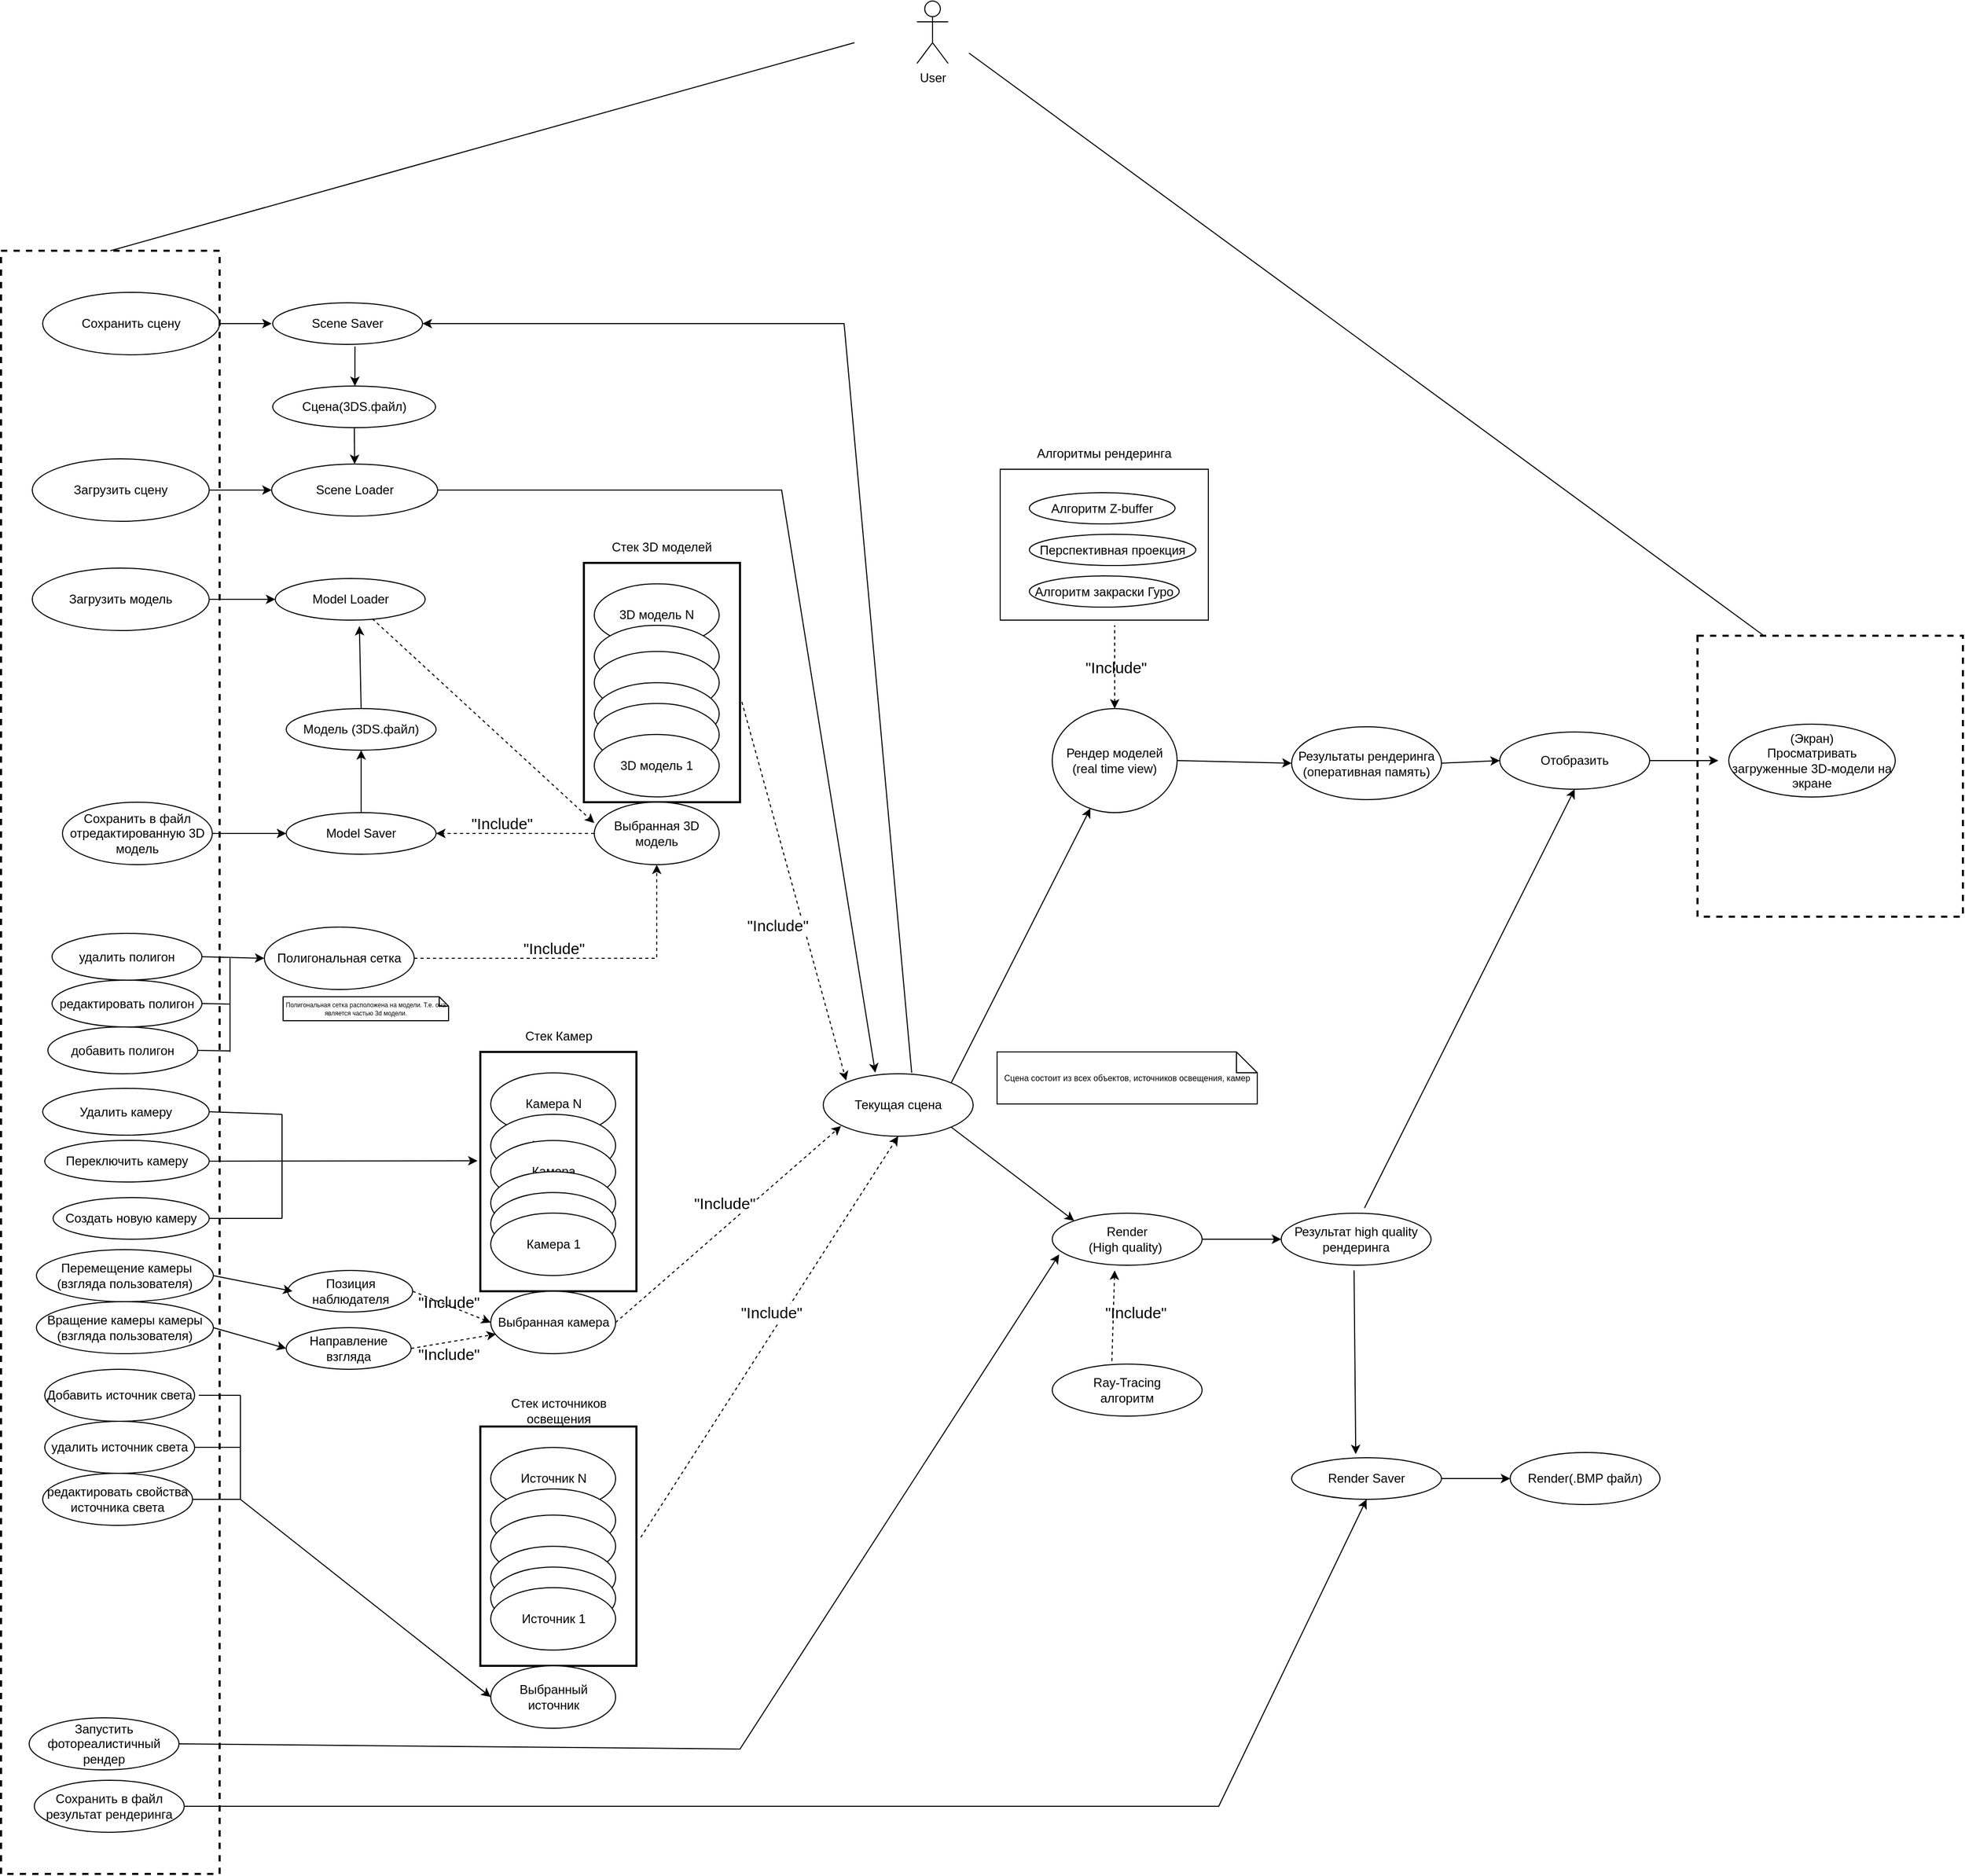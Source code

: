 <mxfile version="16.4.3" type="github" pages="6"><diagram id="DbNKRR9EUE7EF8l9rVtg" name="Use-Case Diagram"><mxGraphModel dx="1727" dy="3268" grid="1" gridSize="10" guides="1" tooltips="1" connect="1" arrows="1" fold="1" page="1" pageScale="1" pageWidth="827" pageHeight="1169" math="0" shadow="0"><root><mxCell id="0"/><mxCell id="1" parent="0"/><mxCell id="20mbgZoHmSb2P5Xd-JBK-6" value="User" style="shape=umlActor;verticalLabelPosition=bottom;verticalAlign=top;html=1;labelBackgroundColor=none;" parent="1" vertex="1"><mxGeometry x="1020" y="-2200" width="30" height="60" as="geometry"/></mxCell><mxCell id="20mbgZoHmSb2P5Xd-JBK-7" value="Загрузить модель" style="ellipse;whiteSpace=wrap;html=1;align=center;" parent="1" vertex="1"><mxGeometry x="170" y="-1655" width="170" height="60" as="geometry"/></mxCell><mxCell id="20mbgZoHmSb2P5Xd-JBK-8" value="&amp;nbsp;Перемещение камеры (взгляда пользователя)" style="ellipse;whiteSpace=wrap;html=1;align=center;" parent="1" vertex="1"><mxGeometry x="174" y="-1000.0" width="170" height="50" as="geometry"/></mxCell><mxCell id="20mbgZoHmSb2P5Xd-JBK-9" value="Вращение камеры камеры (взгляда пользователя)" style="ellipse;whiteSpace=wrap;html=1;align=center;" parent="1" vertex="1"><mxGeometry x="174" y="-950.0" width="170" height="50" as="geometry"/></mxCell><mxCell id="20mbgZoHmSb2P5Xd-JBK-10" value="Создать новую камеру" style="ellipse;whiteSpace=wrap;html=1;labelBackgroundColor=none;" parent="1" vertex="1"><mxGeometry x="190" y="-1050" width="150" height="40" as="geometry"/></mxCell><mxCell id="20mbgZoHmSb2P5Xd-JBK-12" value="Переключить камеру" style="ellipse;whiteSpace=wrap;html=1;labelBackgroundColor=none;" parent="1" vertex="1"><mxGeometry x="182" y="-1105" width="158" height="40" as="geometry"/></mxCell><mxCell id="20mbgZoHmSb2P5Xd-JBK-13" value="Удалить камеру" style="ellipse;whiteSpace=wrap;html=1;labelBackgroundColor=none;" parent="1" vertex="1"><mxGeometry x="180" y="-1155" width="160" height="45" as="geometry"/></mxCell><mxCell id="20mbgZoHmSb2P5Xd-JBK-16" value="Добавить источник света" style="ellipse;whiteSpace=wrap;html=1;labelBackgroundColor=none;" parent="1" vertex="1"><mxGeometry x="182" y="-885" width="144" height="50" as="geometry"/></mxCell><mxCell id="20mbgZoHmSb2P5Xd-JBK-17" value="удалить источник света" style="ellipse;whiteSpace=wrap;html=1;labelBackgroundColor=none;" parent="1" vertex="1"><mxGeometry x="182" y="-835" width="144" height="50" as="geometry"/></mxCell><mxCell id="20mbgZoHmSb2P5Xd-JBK-18" value="редактировать свойства источника света" style="ellipse;whiteSpace=wrap;html=1;labelBackgroundColor=none;" parent="1" vertex="1"><mxGeometry x="180" y="-785" width="144" height="50" as="geometry"/></mxCell><mxCell id="20mbgZoHmSb2P5Xd-JBK-19" style="edgeStyle=orthogonalEdgeStyle;rounded=0;orthogonalLoop=1;jettySize=auto;html=1;exitX=0.5;exitY=1;exitDx=0;exitDy=0;" parent="1" source="20mbgZoHmSb2P5Xd-JBK-12" target="20mbgZoHmSb2P5Xd-JBK-12" edge="1"><mxGeometry relative="1" as="geometry"/></mxCell><mxCell id="20mbgZoHmSb2P5Xd-JBK-20" value="Запустить фотореалистичный рендер" style="ellipse;whiteSpace=wrap;html=1;labelBackgroundColor=none;" parent="1" vertex="1"><mxGeometry x="167" y="-550" width="144" height="50" as="geometry"/></mxCell><mxCell id="20mbgZoHmSb2P5Xd-JBK-21" value="Сохранить в файл результат рендеринга" style="ellipse;whiteSpace=wrap;html=1;labelBackgroundColor=none;" parent="1" vertex="1"><mxGeometry x="172" y="-490" width="144" height="50" as="geometry"/></mxCell><mxCell id="20mbgZoHmSb2P5Xd-JBK-22" value="Сохранить в файл отредактированную 3D модель" style="ellipse;whiteSpace=wrap;html=1;labelBackgroundColor=none;" parent="1" vertex="1"><mxGeometry x="199" y="-1430" width="144" height="60" as="geometry"/></mxCell><mxCell id="20mbgZoHmSb2P5Xd-JBK-24" value="(Экран)&lt;br&gt;Просматривать загруженные 3D-модели на экране" style="ellipse;whiteSpace=wrap;html=1;labelBackgroundColor=none;" parent="1" vertex="1"><mxGeometry x="1800" y="-1505" width="160" height="70" as="geometry"/></mxCell><mxCell id="20mbgZoHmSb2P5Xd-JBK-30" value="Позиция наблюдателя" style="ellipse;whiteSpace=wrap;html=1;labelBackgroundColor=none;" parent="1" vertex="1"><mxGeometry x="415.5" y="-980.0" width="120" height="40" as="geometry"/></mxCell><mxCell id="20mbgZoHmSb2P5Xd-JBK-31" value="Направление взгляда" style="ellipse;whiteSpace=wrap;html=1;labelBackgroundColor=none;" parent="1" vertex="1"><mxGeometry x="414" y="-925" width="120" height="40" as="geometry"/></mxCell><mxCell id="20mbgZoHmSb2P5Xd-JBK-32" value="Рендер моделей&lt;br&gt;(real time view)" style="ellipse;whiteSpace=wrap;html=1;labelBackgroundColor=none;" parent="1" vertex="1"><mxGeometry x="1150" y="-1520" width="120" height="100" as="geometry"/></mxCell><mxCell id="20mbgZoHmSb2P5Xd-JBK-38" value="Ray-Tracing&lt;br&gt;алгоритм" style="ellipse;whiteSpace=wrap;html=1;labelBackgroundColor=none;" parent="1" vertex="1"><mxGeometry x="1150" y="-890" width="144" height="50" as="geometry"/></mxCell><mxCell id="20mbgZoHmSb2P5Xd-JBK-39" value="Текущая сцена" style="ellipse;whiteSpace=wrap;html=1;labelBackgroundColor=none;" parent="1" vertex="1"><mxGeometry x="930" y="-1169" width="144" height="60" as="geometry"/></mxCell><mxCell id="20mbgZoHmSb2P5Xd-JBK-41" value="" style="group" parent="1" vertex="1" connectable="0"><mxGeometry x="1100" y="-1780" width="200" height="175" as="geometry"/></mxCell><mxCell id="20mbgZoHmSb2P5Xd-JBK-42" value="" style="group;rotation=90;" parent="20mbgZoHmSb2P5Xd-JBK-41" vertex="1" connectable="0"><mxGeometry width="200" height="175" as="geometry"/></mxCell><mxCell id="20mbgZoHmSb2P5Xd-JBK-43" value="" style="rounded=0;whiteSpace=wrap;html=1;labelBackgroundColor=none;" parent="20mbgZoHmSb2P5Xd-JBK-42" vertex="1"><mxGeometry y="30" width="200" height="145" as="geometry"/></mxCell><mxCell id="20mbgZoHmSb2P5Xd-JBK-44" value="Алгоритмы рендеринга" style="text;html=1;strokeColor=none;fillColor=none;align=center;verticalAlign=middle;whiteSpace=wrap;rounded=0;labelBackgroundColor=none;" parent="20mbgZoHmSb2P5Xd-JBK-42" vertex="1"><mxGeometry width="200" height="30" as="geometry"/></mxCell><mxCell id="20mbgZoHmSb2P5Xd-JBK-45" value="Алгоритм Z-buffer" style="ellipse;whiteSpace=wrap;html=1;labelBackgroundColor=none;" parent="20mbgZoHmSb2P5Xd-JBK-41" vertex="1"><mxGeometry x="28" y="52.5" width="140" height="30" as="geometry"/></mxCell><mxCell id="20mbgZoHmSb2P5Xd-JBK-46" value="Перспективная проекция" style="ellipse;whiteSpace=wrap;html=1;labelBackgroundColor=none;" parent="20mbgZoHmSb2P5Xd-JBK-41" vertex="1"><mxGeometry x="28" y="92.5" width="160" height="30" as="geometry"/></mxCell><mxCell id="20mbgZoHmSb2P5Xd-JBK-47" value="Алгоритм закраски Гуро" style="ellipse;whiteSpace=wrap;html=1;labelBackgroundColor=none;" parent="20mbgZoHmSb2P5Xd-JBK-41" vertex="1"><mxGeometry x="28" y="132.5" width="144" height="30" as="geometry"/></mxCell><mxCell id="20mbgZoHmSb2P5Xd-JBK-54" value="добавить полигон" style="ellipse;whiteSpace=wrap;html=1;labelBackgroundColor=none;" parent="1" vertex="1"><mxGeometry x="185" y="-1214" width="144" height="45" as="geometry"/></mxCell><mxCell id="20mbgZoHmSb2P5Xd-JBK-55" value="удалить полигон" style="ellipse;whiteSpace=wrap;html=1;labelBackgroundColor=none;" parent="1" vertex="1"><mxGeometry x="189" y="-1304" width="144" height="45" as="geometry"/></mxCell><mxCell id="20mbgZoHmSb2P5Xd-JBK-56" value="редактировать полигон" style="ellipse;whiteSpace=wrap;html=1;labelBackgroundColor=none;" parent="1" vertex="1"><mxGeometry x="189" y="-1259" width="144" height="45" as="geometry"/></mxCell><mxCell id="20mbgZoHmSb2P5Xd-JBK-57" value="Полигональная сетка" style="ellipse;whiteSpace=wrap;html=1;labelBackgroundColor=none;" parent="1" vertex="1"><mxGeometry x="393" y="-1310" width="144" height="60" as="geometry"/></mxCell><mxCell id="20mbgZoHmSb2P5Xd-JBK-59" style="edgeStyle=orthogonalEdgeStyle;rounded=0;orthogonalLoop=1;jettySize=auto;html=1;exitX=0.5;exitY=1;exitDx=0;exitDy=0;endArrow=none;endFill=0;" parent="1" source="20mbgZoHmSb2P5Xd-JBK-57" target="20mbgZoHmSb2P5Xd-JBK-57" edge="1"><mxGeometry relative="1" as="geometry"/></mxCell><mxCell id="20mbgZoHmSb2P5Xd-JBK-85" value="Render&lt;br&gt;(High quality)&amp;nbsp;" style="ellipse;whiteSpace=wrap;html=1;labelBackgroundColor=none;" parent="1" vertex="1"><mxGeometry x="1150" y="-1035" width="144" height="50" as="geometry"/></mxCell><mxCell id="20mbgZoHmSb2P5Xd-JBK-88" value="Model Saver" style="ellipse;whiteSpace=wrap;html=1;labelBackgroundColor=none;" parent="1" vertex="1"><mxGeometry x="414" y="-1420" width="144" height="40" as="geometry"/></mxCell><mxCell id="20mbgZoHmSb2P5Xd-JBK-93" value="Результат high quality рендеринга" style="ellipse;whiteSpace=wrap;html=1;labelBackgroundColor=none;" parent="1" vertex="1"><mxGeometry x="1370" y="-1035" width="144" height="50" as="geometry"/></mxCell><mxCell id="20mbgZoHmSb2P5Xd-JBK-101" value="" style="rounded=0;whiteSpace=wrap;html=1;labelBackgroundColor=none;dashed=1;strokeWidth=2;fillColor=none;" parent="1" vertex="1"><mxGeometry x="1770" y="-1590" width="255" height="270" as="geometry"/></mxCell><mxCell id="20mbgZoHmSb2P5Xd-JBK-106" value="Отобразить" style="ellipse;whiteSpace=wrap;html=1;labelBackgroundColor=none;" parent="1" vertex="1"><mxGeometry x="1580" y="-1497.5" width="144" height="55" as="geometry"/></mxCell><mxCell id="20mbgZoHmSb2P5Xd-JBK-109" value="Результаты рендеринга&lt;br&gt;(оперативная память)" style="ellipse;whiteSpace=wrap;html=1;labelBackgroundColor=none;" parent="1" vertex="1"><mxGeometry x="1380" y="-1502.5" width="144" height="70" as="geometry"/></mxCell><mxCell id="20mbgZoHmSb2P5Xd-JBK-150" value="" style="group" parent="1" vertex="1" connectable="0"><mxGeometry x="700" y="-1690" width="150" height="320" as="geometry"/></mxCell><mxCell id="20mbgZoHmSb2P5Xd-JBK-141" value="" style="rounded=0;whiteSpace=wrap;html=1;labelBackgroundColor=none;strokeWidth=2;fillColor=none;" parent="20mbgZoHmSb2P5Xd-JBK-150" vertex="1"><mxGeometry y="30" width="150" height="230" as="geometry"/></mxCell><mxCell id="20mbgZoHmSb2P5Xd-JBK-142" value="3D модель N" style="ellipse;whiteSpace=wrap;html=1;labelBackgroundColor=none;" parent="20mbgZoHmSb2P5Xd-JBK-150" vertex="1"><mxGeometry x="10" y="50.1" width="120" height="60" as="geometry"/></mxCell><mxCell id="20mbgZoHmSb2P5Xd-JBK-143" value="" style="ellipse;whiteSpace=wrap;html=1;labelBackgroundColor=none;" parent="20mbgZoHmSb2P5Xd-JBK-150" vertex="1"><mxGeometry x="10" y="90" width="120" height="60" as="geometry"/></mxCell><mxCell id="20mbgZoHmSb2P5Xd-JBK-144" value="" style="ellipse;whiteSpace=wrap;html=1;labelBackgroundColor=none;" parent="20mbgZoHmSb2P5Xd-JBK-150" vertex="1"><mxGeometry x="10" y="115.1" width="120" height="60" as="geometry"/></mxCell><mxCell id="20mbgZoHmSb2P5Xd-JBK-145" value="" style="ellipse;whiteSpace=wrap;html=1;labelBackgroundColor=none;" parent="20mbgZoHmSb2P5Xd-JBK-150" vertex="1"><mxGeometry x="10" y="145.1" width="120" height="60" as="geometry"/></mxCell><mxCell id="20mbgZoHmSb2P5Xd-JBK-146" value="" style="ellipse;whiteSpace=wrap;html=1;labelBackgroundColor=none;" parent="20mbgZoHmSb2P5Xd-JBK-150" vertex="1"><mxGeometry x="10" y="165.1" width="120" height="60" as="geometry"/></mxCell><mxCell id="20mbgZoHmSb2P5Xd-JBK-147" value="Выбранная 3D модель" style="ellipse;whiteSpace=wrap;html=1;labelBackgroundColor=none;" parent="20mbgZoHmSb2P5Xd-JBK-150" vertex="1"><mxGeometry x="10" y="260" width="120" height="60" as="geometry"/></mxCell><mxCell id="20mbgZoHmSb2P5Xd-JBK-148" value="Стек 3D моделей" style="text;html=1;strokeColor=none;fillColor=none;align=center;verticalAlign=middle;whiteSpace=wrap;rounded=0;labelBackgroundColor=none;" parent="20mbgZoHmSb2P5Xd-JBK-150" vertex="1"><mxGeometry width="150" height="30" as="geometry"/></mxCell><mxCell id="20mbgZoHmSb2P5Xd-JBK-149" value="3D модель 1" style="ellipse;whiteSpace=wrap;html=1;labelBackgroundColor=none;" parent="20mbgZoHmSb2P5Xd-JBK-150" vertex="1"><mxGeometry x="10" y="194.9" width="120" height="60" as="geometry"/></mxCell><mxCell id="20mbgZoHmSb2P5Xd-JBK-152" value="" style="group" parent="1" vertex="1" connectable="0"><mxGeometry x="600.5" y="-860" width="150" height="320" as="geometry"/></mxCell><mxCell id="20mbgZoHmSb2P5Xd-JBK-138" value="" style="group" parent="20mbgZoHmSb2P5Xd-JBK-152" vertex="1" connectable="0"><mxGeometry width="150" height="260" as="geometry"/></mxCell><mxCell id="20mbgZoHmSb2P5Xd-JBK-136" value="" style="rounded=0;whiteSpace=wrap;html=1;labelBackgroundColor=none;strokeWidth=2;fillColor=none;" parent="20mbgZoHmSb2P5Xd-JBK-138" vertex="1"><mxGeometry y="30" width="150" height="230" as="geometry"/></mxCell><mxCell id="20mbgZoHmSb2P5Xd-JBK-130" value="Источник N" style="ellipse;whiteSpace=wrap;html=1;labelBackgroundColor=none;" parent="20mbgZoHmSb2P5Xd-JBK-138" vertex="1"><mxGeometry x="10" y="50.1" width="120" height="60" as="geometry"/></mxCell><mxCell id="20mbgZoHmSb2P5Xd-JBK-131" value="" style="ellipse;whiteSpace=wrap;html=1;labelBackgroundColor=none;" parent="20mbgZoHmSb2P5Xd-JBK-138" vertex="1"><mxGeometry x="10" y="90" width="120" height="60" as="geometry"/></mxCell><mxCell id="20mbgZoHmSb2P5Xd-JBK-132" value="" style="ellipse;whiteSpace=wrap;html=1;labelBackgroundColor=none;" parent="20mbgZoHmSb2P5Xd-JBK-138" vertex="1"><mxGeometry x="10" y="115.1" width="120" height="60" as="geometry"/></mxCell><mxCell id="20mbgZoHmSb2P5Xd-JBK-133" value="" style="ellipse;whiteSpace=wrap;html=1;labelBackgroundColor=none;" parent="20mbgZoHmSb2P5Xd-JBK-138" vertex="1"><mxGeometry x="10" y="145.1" width="120" height="60" as="geometry"/></mxCell><mxCell id="20mbgZoHmSb2P5Xd-JBK-134" value="" style="ellipse;whiteSpace=wrap;html=1;labelBackgroundColor=none;" parent="20mbgZoHmSb2P5Xd-JBK-138" vertex="1"><mxGeometry x="10" y="165.1" width="120" height="60" as="geometry"/></mxCell><mxCell id="20mbgZoHmSb2P5Xd-JBK-135" value="Источник 1" style="ellipse;whiteSpace=wrap;html=1;labelBackgroundColor=none;" parent="20mbgZoHmSb2P5Xd-JBK-138" vertex="1"><mxGeometry x="10" y="184.9" width="120" height="60" as="geometry"/></mxCell><mxCell id="20mbgZoHmSb2P5Xd-JBK-137" value="Стек источников освещения" style="text;html=1;strokeColor=none;fillColor=none;align=center;verticalAlign=middle;whiteSpace=wrap;rounded=0;labelBackgroundColor=none;" parent="20mbgZoHmSb2P5Xd-JBK-138" vertex="1"><mxGeometry width="150" height="30" as="geometry"/></mxCell><mxCell id="20mbgZoHmSb2P5Xd-JBK-151" value="Выбранный источник" style="ellipse;whiteSpace=wrap;html=1;labelBackgroundColor=none;" parent="20mbgZoHmSb2P5Xd-JBK-152" vertex="1"><mxGeometry x="10" y="260" width="120" height="60" as="geometry"/></mxCell><mxCell id="20mbgZoHmSb2P5Xd-JBK-154" value="" style="group" parent="1" vertex="1" connectable="0"><mxGeometry x="600.5" y="-1220" width="150" height="320" as="geometry"/></mxCell><mxCell id="20mbgZoHmSb2P5Xd-JBK-124" value="" style="rounded=0;whiteSpace=wrap;html=1;labelBackgroundColor=none;strokeWidth=2;fillColor=none;" parent="20mbgZoHmSb2P5Xd-JBK-154" vertex="1"><mxGeometry y="30" width="150" height="230" as="geometry"/></mxCell><mxCell id="20mbgZoHmSb2P5Xd-JBK-11" value="Камера N" style="ellipse;whiteSpace=wrap;html=1;labelBackgroundColor=none;" parent="20mbgZoHmSb2P5Xd-JBK-154" vertex="1"><mxGeometry x="10" y="50.1" width="120" height="60" as="geometry"/></mxCell><mxCell id="20mbgZoHmSb2P5Xd-JBK-119" value="Камера" style="ellipse;whiteSpace=wrap;html=1;labelBackgroundColor=none;" parent="20mbgZoHmSb2P5Xd-JBK-154" vertex="1"><mxGeometry x="10" y="90" width="120" height="60" as="geometry"/></mxCell><mxCell id="20mbgZoHmSb2P5Xd-JBK-120" value="Камера" style="ellipse;whiteSpace=wrap;html=1;labelBackgroundColor=none;" parent="20mbgZoHmSb2P5Xd-JBK-154" vertex="1"><mxGeometry x="10" y="115.1" width="120" height="60" as="geometry"/></mxCell><mxCell id="20mbgZoHmSb2P5Xd-JBK-121" value="Камера" style="ellipse;whiteSpace=wrap;html=1;labelBackgroundColor=none;" parent="20mbgZoHmSb2P5Xd-JBK-154" vertex="1"><mxGeometry x="10" y="145.1" width="120" height="60" as="geometry"/></mxCell><mxCell id="20mbgZoHmSb2P5Xd-JBK-122" value="Камера" style="ellipse;whiteSpace=wrap;html=1;labelBackgroundColor=none;" parent="20mbgZoHmSb2P5Xd-JBK-154" vertex="1"><mxGeometry x="10" y="165.1" width="120" height="60" as="geometry"/></mxCell><mxCell id="20mbgZoHmSb2P5Xd-JBK-123" value="Камера 1" style="ellipse;whiteSpace=wrap;html=1;labelBackgroundColor=none;" parent="20mbgZoHmSb2P5Xd-JBK-154" vertex="1"><mxGeometry x="10" y="184.9" width="120" height="60" as="geometry"/></mxCell><mxCell id="20mbgZoHmSb2P5Xd-JBK-125" value="Стек Камер" style="text;html=1;strokeColor=none;fillColor=none;align=center;verticalAlign=middle;whiteSpace=wrap;rounded=0;labelBackgroundColor=none;" parent="20mbgZoHmSb2P5Xd-JBK-154" vertex="1"><mxGeometry width="150" height="30" as="geometry"/></mxCell><mxCell id="20mbgZoHmSb2P5Xd-JBK-153" value="Выбранная камера" style="ellipse;whiteSpace=wrap;html=1;labelBackgroundColor=none;" parent="20mbgZoHmSb2P5Xd-JBK-154" vertex="1"><mxGeometry x="10" y="260" width="120" height="60" as="geometry"/></mxCell><mxCell id="20mbgZoHmSb2P5Xd-JBK-162" value="" style="endArrow=classic;html=1;rounded=0;exitX=1.012;exitY=0.581;exitDx=0;exitDy=0;entryX=0.5;entryY=0;entryDx=0;entryDy=0;endFill=1;dashed=1;exitPerimeter=0;" parent="1" source="20mbgZoHmSb2P5Xd-JBK-141" edge="1"><mxGeometry width="50" height="50" relative="1" as="geometry"><mxPoint x="840" y="-1230" as="sourcePoint"/><mxPoint x="952" y="-1162.5" as="targetPoint"/></mxGeometry></mxCell><mxCell id="20mbgZoHmSb2P5Xd-JBK-163" value="&quot;Include&quot;" style="edgeLabel;html=1;align=center;verticalAlign=middle;resizable=0;points=[];fontSize=15;" parent="20mbgZoHmSb2P5Xd-JBK-162" vertex="1" connectable="0"><mxGeometry x="0.447" y="-5" relative="1" as="geometry"><mxPoint x="-34" y="-50" as="offset"/></mxGeometry></mxCell><mxCell id="20mbgZoHmSb2P5Xd-JBK-208" value="&quot;Include&quot;" style="edgeLabel;html=1;align=center;verticalAlign=middle;resizable=0;points=[];fontSize=15;" parent="20mbgZoHmSb2P5Xd-JBK-162" vertex="1" connectable="0"><mxGeometry x="0.447" y="-5" relative="1" as="geometry"><mxPoint x="-249" y="-28" as="offset"/></mxGeometry></mxCell><mxCell id="20mbgZoHmSb2P5Xd-JBK-228" value="&quot;Include&quot;" style="edgeLabel;html=1;align=center;verticalAlign=middle;resizable=0;points=[];fontSize=15;" parent="20mbgZoHmSb2P5Xd-JBK-162" vertex="1" connectable="0"><mxGeometry x="0.447" y="-5" relative="1" as="geometry"><mxPoint x="291" y="-298" as="offset"/></mxGeometry></mxCell><mxCell id="20mbgZoHmSb2P5Xd-JBK-253" value="&quot;Include&quot;" style="edgeLabel;html=1;align=center;verticalAlign=middle;resizable=0;points=[];fontSize=15;" parent="20mbgZoHmSb2P5Xd-JBK-162" vertex="1" connectable="0"><mxGeometry x="0.447" y="-5" relative="1" as="geometry"><mxPoint x="-299" y="-148" as="offset"/></mxGeometry></mxCell><mxCell id="20mbgZoHmSb2P5Xd-JBK-166" value="Render Saver" style="ellipse;whiteSpace=wrap;html=1;labelBackgroundColor=none;" parent="1" vertex="1"><mxGeometry x="1380" y="-800" width="144" height="40" as="geometry"/></mxCell><mxCell id="20mbgZoHmSb2P5Xd-JBK-170" value="" style="endArrow=classic;html=1;rounded=0;exitX=1;exitY=0.5;exitDx=0;exitDy=0;entryX=0;entryY=1;entryDx=0;entryDy=0;endFill=1;dashed=1;" parent="1" source="20mbgZoHmSb2P5Xd-JBK-153" edge="1"><mxGeometry width="50" height="50" relative="1" as="geometry"><mxPoint x="735.5" y="-1020.0" as="sourcePoint"/><mxPoint x="947.088" y="-1118.787" as="targetPoint"/></mxGeometry></mxCell><mxCell id="20mbgZoHmSb2P5Xd-JBK-171" value="&quot;Include&quot;" style="edgeLabel;html=1;align=center;verticalAlign=middle;resizable=0;points=[];fontSize=15;" parent="20mbgZoHmSb2P5Xd-JBK-170" vertex="1" connectable="0"><mxGeometry x="0.447" y="-5" relative="1" as="geometry"><mxPoint x="-56" y="18" as="offset"/></mxGeometry></mxCell><mxCell id="20mbgZoHmSb2P5Xd-JBK-209" value="&quot;Include&quot;" style="edgeLabel;html=1;align=center;verticalAlign=middle;resizable=0;points=[];fontSize=15;" parent="20mbgZoHmSb2P5Xd-JBK-170" vertex="1" connectable="0"><mxGeometry x="0.447" y="-5" relative="1" as="geometry"><mxPoint x="-321" y="113" as="offset"/></mxGeometry></mxCell><mxCell id="20mbgZoHmSb2P5Xd-JBK-210" value="&quot;Include&quot;" style="edgeLabel;html=1;align=center;verticalAlign=middle;resizable=0;points=[];fontSize=15;" parent="20mbgZoHmSb2P5Xd-JBK-170" vertex="1" connectable="0"><mxGeometry x="0.447" y="-5" relative="1" as="geometry"><mxPoint x="-321" y="163" as="offset"/></mxGeometry></mxCell><mxCell id="20mbgZoHmSb2P5Xd-JBK-174" value="" style="endArrow=classic;html=1;rounded=0;exitX=1.028;exitY=0.463;exitDx=0;exitDy=0;endFill=1;dashed=1;exitPerimeter=0;entryX=0.5;entryY=1;entryDx=0;entryDy=0;" parent="1" source="20mbgZoHmSb2P5Xd-JBK-136" target="20mbgZoHmSb2P5Xd-JBK-39" edge="1"><mxGeometry width="50" height="50" relative="1" as="geometry"><mxPoint x="800.0" y="-770" as="sourcePoint"/><mxPoint x="970" y="-820" as="targetPoint"/></mxGeometry></mxCell><mxCell id="20mbgZoHmSb2P5Xd-JBK-175" value="&quot;Include&quot;" style="edgeLabel;html=1;align=center;verticalAlign=middle;resizable=0;points=[];fontSize=15;" parent="20mbgZoHmSb2P5Xd-JBK-174" vertex="1" connectable="0"><mxGeometry x="0.447" y="-5" relative="1" as="geometry"><mxPoint x="-58" y="60" as="offset"/></mxGeometry></mxCell><mxCell id="20mbgZoHmSb2P5Xd-JBK-224" value="&quot;Include&quot;" style="edgeLabel;html=1;align=center;verticalAlign=middle;resizable=0;points=[];fontSize=15;" parent="20mbgZoHmSb2P5Xd-JBK-174" vertex="1" connectable="0"><mxGeometry x="0.447" y="-5" relative="1" as="geometry"><mxPoint x="292" y="60" as="offset"/></mxGeometry></mxCell><mxCell id="20mbgZoHmSb2P5Xd-JBK-177" value="" style="endArrow=classic;dashed=1;html=1;rounded=0;fontSize=15;exitX=1;exitY=0.5;exitDx=0;exitDy=0;entryX=0;entryY=0.5;entryDx=0;entryDy=0;endFill=1;" parent="1" source="20mbgZoHmSb2P5Xd-JBK-30" target="20mbgZoHmSb2P5Xd-JBK-153" edge="1"><mxGeometry width="50" height="50" relative="1" as="geometry"><mxPoint x="530" y="-920" as="sourcePoint"/><mxPoint x="580" y="-970" as="targetPoint"/></mxGeometry></mxCell><mxCell id="20mbgZoHmSb2P5Xd-JBK-180" value="" style="endArrow=classic;dashed=1;html=1;rounded=0;fontSize=15;strokeWidth=1;entryX=0.043;entryY=0.687;entryDx=0;entryDy=0;entryPerimeter=0;exitX=1;exitY=0.5;exitDx=0;exitDy=0;endFill=1;" parent="1" source="20mbgZoHmSb2P5Xd-JBK-31" target="20mbgZoHmSb2P5Xd-JBK-153" edge="1"><mxGeometry width="50" height="50" relative="1" as="geometry"><mxPoint x="534" y="-855" as="sourcePoint"/><mxPoint x="604.711" y="-905" as="targetPoint"/></mxGeometry></mxCell><mxCell id="20mbgZoHmSb2P5Xd-JBK-197" value="Model Loader" style="ellipse;whiteSpace=wrap;html=1;labelBackgroundColor=none;" parent="1" vertex="1"><mxGeometry x="403.5" y="-1645" width="144" height="40" as="geometry"/></mxCell><mxCell id="20mbgZoHmSb2P5Xd-JBK-33" value="Сцена(3DS.файл)" style="ellipse;whiteSpace=wrap;html=1;labelBackgroundColor=none;" parent="1" vertex="1"><mxGeometry x="401" y="-1830" width="156.5" height="40" as="geometry"/></mxCell><mxCell id="20mbgZoHmSb2P5Xd-JBK-28" value="Модель (3DS.файл)" style="ellipse;whiteSpace=wrap;html=1;labelBackgroundColor=none;" parent="1" vertex="1"><mxGeometry x="414" y="-1520" width="144" height="40" as="geometry"/></mxCell><mxCell id="20mbgZoHmSb2P5Xd-JBK-108" value="Render(.BMP файл)" style="ellipse;whiteSpace=wrap;html=1;labelBackgroundColor=none;" parent="1" vertex="1"><mxGeometry x="1590" y="-805.0" width="144" height="50" as="geometry"/></mxCell><mxCell id="20mbgZoHmSb2P5Xd-JBK-207" value="" style="endArrow=classic;html=1;rounded=0;fontSize=15;strokeWidth=1;dashed=1;" parent="1" source="20mbgZoHmSb2P5Xd-JBK-57" edge="1"><mxGeometry width="50" height="50" relative="1" as="geometry"><mxPoint x="650" y="-1270" as="sourcePoint"/><mxPoint x="770" y="-1370" as="targetPoint"/><Array as="points"><mxPoint x="770" y="-1280"/></Array></mxGeometry></mxCell><mxCell id="20mbgZoHmSb2P5Xd-JBK-211" value="Scene Saver" style="ellipse;whiteSpace=wrap;html=1;labelBackgroundColor=none;" parent="1" vertex="1"><mxGeometry x="401" y="-1910" width="144" height="40" as="geometry"/></mxCell><mxCell id="20mbgZoHmSb2P5Xd-JBK-212" value="Scene Loader" style="ellipse;whiteSpace=wrap;html=1;labelBackgroundColor=none;" parent="1" vertex="1"><mxGeometry x="400" y="-1755" width="159.5" height="50" as="geometry"/></mxCell><mxCell id="20mbgZoHmSb2P5Xd-JBK-213" value="" style="endArrow=classic;html=1;rounded=0;fontSize=15;strokeWidth=1;exitX=1;exitY=0;exitDx=0;exitDy=0;" parent="1" source="20mbgZoHmSb2P5Xd-JBK-39" target="20mbgZoHmSb2P5Xd-JBK-32" edge="1"><mxGeometry width="50" height="50" relative="1" as="geometry"><mxPoint x="1090" y="-1230" as="sourcePoint"/><mxPoint x="1140" y="-1280" as="targetPoint"/></mxGeometry></mxCell><mxCell id="20mbgZoHmSb2P5Xd-JBK-214" value="" style="endArrow=classic;html=1;rounded=0;fontSize=15;strokeWidth=1;exitX=1;exitY=0.5;exitDx=0;exitDy=0;entryX=0;entryY=0.5;entryDx=0;entryDy=0;" parent="1" source="20mbgZoHmSb2P5Xd-JBK-32" target="20mbgZoHmSb2P5Xd-JBK-109" edge="1"><mxGeometry width="50" height="50" relative="1" as="geometry"><mxPoint x="1310" y="-1400" as="sourcePoint"/><mxPoint x="1360" y="-1450" as="targetPoint"/></mxGeometry></mxCell><mxCell id="20mbgZoHmSb2P5Xd-JBK-215" value="" style="endArrow=classic;html=1;rounded=0;fontSize=15;strokeWidth=1;exitX=1;exitY=0.5;exitDx=0;exitDy=0;entryX=0;entryY=0.5;entryDx=0;entryDy=0;" parent="1" source="20mbgZoHmSb2P5Xd-JBK-109" target="20mbgZoHmSb2P5Xd-JBK-106" edge="1"><mxGeometry width="50" height="50" relative="1" as="geometry"><mxPoint x="1530" y="-1370" as="sourcePoint"/><mxPoint x="1580" y="-1420" as="targetPoint"/></mxGeometry></mxCell><mxCell id="20mbgZoHmSb2P5Xd-JBK-216" value="" style="endArrow=classic;html=1;rounded=0;fontSize=15;strokeWidth=1;exitX=1;exitY=0.5;exitDx=0;exitDy=0;" parent="1" source="20mbgZoHmSb2P5Xd-JBK-106" edge="1"><mxGeometry width="50" height="50" relative="1" as="geometry"><mxPoint x="1740" y="-1450" as="sourcePoint"/><mxPoint x="1790" y="-1470" as="targetPoint"/></mxGeometry></mxCell><mxCell id="20mbgZoHmSb2P5Xd-JBK-217" value="" style="endArrow=classic;html=1;rounded=0;fontSize=15;strokeWidth=1;exitX=1;exitY=0.5;exitDx=0;exitDy=0;" parent="1" source="20mbgZoHmSb2P5Xd-JBK-8" edge="1"><mxGeometry width="50" height="50" relative="1" as="geometry"><mxPoint x="370" y="-910" as="sourcePoint"/><mxPoint x="420" y="-960" as="targetPoint"/></mxGeometry></mxCell><mxCell id="20mbgZoHmSb2P5Xd-JBK-218" value="" style="endArrow=classic;html=1;rounded=0;fontSize=15;strokeWidth=1;exitX=1;exitY=0.5;exitDx=0;exitDy=0;entryX=0;entryY=0.5;entryDx=0;entryDy=0;" parent="1" source="20mbgZoHmSb2P5Xd-JBK-9" target="20mbgZoHmSb2P5Xd-JBK-31" edge="1"><mxGeometry width="50" height="50" relative="1" as="geometry"><mxPoint x="380" y="-840" as="sourcePoint"/><mxPoint x="430" y="-890" as="targetPoint"/></mxGeometry></mxCell><mxCell id="20mbgZoHmSb2P5Xd-JBK-219" value="" style="endArrow=classic;html=1;rounded=0;fontSize=15;strokeWidth=1;exitX=1;exitY=1;exitDx=0;exitDy=0;entryX=0;entryY=0;entryDx=0;entryDy=0;" parent="1" source="20mbgZoHmSb2P5Xd-JBK-39" target="20mbgZoHmSb2P5Xd-JBK-85" edge="1"><mxGeometry width="50" height="50" relative="1" as="geometry"><mxPoint x="1190" y="-1030" as="sourcePoint"/><mxPoint x="1240" y="-1080" as="targetPoint"/></mxGeometry></mxCell><mxCell id="20mbgZoHmSb2P5Xd-JBK-220" value="" style="endArrow=classic;html=1;rounded=0;fontSize=15;strokeWidth=1;exitX=1;exitY=0.5;exitDx=0;exitDy=0;entryX=0.046;entryY=0.793;entryDx=0;entryDy=0;entryPerimeter=0;" parent="1" source="20mbgZoHmSb2P5Xd-JBK-20" target="20mbgZoHmSb2P5Xd-JBK-85" edge="1"><mxGeometry width="50" height="50" relative="1" as="geometry"><mxPoint x="440" y="-450" as="sourcePoint"/><mxPoint x="860" y="-520" as="targetPoint"/><Array as="points"><mxPoint x="850" y="-520"/></Array></mxGeometry></mxCell><mxCell id="20mbgZoHmSb2P5Xd-JBK-221" value="" style="endArrow=classic;html=1;rounded=0;fontSize=15;strokeWidth=1;entryX=0;entryY=0.5;entryDx=0;entryDy=0;" parent="1" target="20mbgZoHmSb2P5Xd-JBK-151" edge="1"><mxGeometry width="50" height="50" relative="1" as="geometry"><mxPoint x="370" y="-760" as="sourcePoint"/><mxPoint x="450" y="-680" as="targetPoint"/></mxGeometry></mxCell><mxCell id="20mbgZoHmSb2P5Xd-JBK-222" value="" style="endArrow=classic;html=1;rounded=0;fontSize=15;strokeWidth=1;exitX=1;exitY=0.5;exitDx=0;exitDy=0;entryX=0.5;entryY=1;entryDx=0;entryDy=0;" parent="1" source="20mbgZoHmSb2P5Xd-JBK-21" target="20mbgZoHmSb2P5Xd-JBK-166" edge="1"><mxGeometry width="50" height="50" relative="1" as="geometry"><mxPoint x="520" y="-340" as="sourcePoint"/><mxPoint x="1160" y="-460" as="targetPoint"/><Array as="points"><mxPoint x="1310" y="-465"/></Array></mxGeometry></mxCell><mxCell id="20mbgZoHmSb2P5Xd-JBK-223" value="" style="endArrow=classic;html=1;rounded=0;fontSize=15;strokeWidth=1;exitX=0.398;exitY=-0.059;exitDx=0;exitDy=0;exitPerimeter=0;dashed=1;" parent="1" source="20mbgZoHmSb2P5Xd-JBK-38" edge="1"><mxGeometry width="50" height="50" relative="1" as="geometry"><mxPoint x="1210" y="-910" as="sourcePoint"/><mxPoint x="1210" y="-980" as="targetPoint"/></mxGeometry></mxCell><mxCell id="20mbgZoHmSb2P5Xd-JBK-227" value="" style="endArrow=none;dashed=1;html=1;rounded=0;fontSize=15;strokeWidth=1;exitX=0.5;exitY=0;exitDx=0;exitDy=0;startArrow=classic;startFill=1;" parent="1" source="20mbgZoHmSb2P5Xd-JBK-32" edge="1"><mxGeometry width="50" height="50" relative="1" as="geometry"><mxPoint x="1160" y="-1520" as="sourcePoint"/><mxPoint x="1210" y="-1600" as="targetPoint"/></mxGeometry></mxCell><mxCell id="20mbgZoHmSb2P5Xd-JBK-229" value="" style="endArrow=classic;html=1;rounded=0;fontSize=15;strokeWidth=1;entryX=0.5;entryY=1;entryDx=0;entryDy=0;" parent="1" target="20mbgZoHmSb2P5Xd-JBK-106" edge="1"><mxGeometry width="50" height="50" relative="1" as="geometry"><mxPoint x="1450" y="-1040" as="sourcePoint"/><mxPoint x="1550" y="-1150" as="targetPoint"/></mxGeometry></mxCell><mxCell id="20mbgZoHmSb2P5Xd-JBK-231" value="" style="endArrow=classic;html=1;rounded=0;fontSize=15;strokeWidth=1;entryX=0.428;entryY=-0.086;entryDx=0;entryDy=0;entryPerimeter=0;" parent="1" target="20mbgZoHmSb2P5Xd-JBK-166" edge="1"><mxGeometry width="50" height="50" relative="1" as="geometry"><mxPoint x="1440" y="-980" as="sourcePoint"/><mxPoint x="1440" y="-920" as="targetPoint"/></mxGeometry></mxCell><mxCell id="20mbgZoHmSb2P5Xd-JBK-232" value="" style="endArrow=classic;html=1;rounded=0;fontSize=15;strokeWidth=1;exitX=1;exitY=0.5;exitDx=0;exitDy=0;entryX=0;entryY=0.5;entryDx=0;entryDy=0;" parent="1" source="20mbgZoHmSb2P5Xd-JBK-166" target="20mbgZoHmSb2P5Xd-JBK-108" edge="1"><mxGeometry width="50" height="50" relative="1" as="geometry"><mxPoint x="1530" y="-740" as="sourcePoint"/><mxPoint x="1580" y="-790" as="targetPoint"/></mxGeometry></mxCell><mxCell id="20mbgZoHmSb2P5Xd-JBK-233" value="" style="endArrow=classic;html=1;rounded=0;fontSize=15;strokeWidth=1;exitX=1;exitY=0.5;exitDx=0;exitDy=0;entryX=0;entryY=0.5;entryDx=0;entryDy=0;" parent="1" source="20mbgZoHmSb2P5Xd-JBK-85" target="20mbgZoHmSb2P5Xd-JBK-93" edge="1"><mxGeometry width="50" height="50" relative="1" as="geometry"><mxPoint x="1290" y="-960" as="sourcePoint"/><mxPoint x="1340" y="-1010" as="targetPoint"/></mxGeometry></mxCell><mxCell id="20mbgZoHmSb2P5Xd-JBK-234" value="" style="endArrow=none;html=1;rounded=0;fontSize=15;strokeWidth=1;" parent="1" edge="1"><mxGeometry width="50" height="50" relative="1" as="geometry"><mxPoint x="330" y="-860" as="sourcePoint"/><mxPoint x="370" y="-860" as="targetPoint"/></mxGeometry></mxCell><mxCell id="20mbgZoHmSb2P5Xd-JBK-235" value="" style="endArrow=none;html=1;rounded=0;fontSize=15;strokeWidth=1;" parent="1" edge="1"><mxGeometry width="50" height="50" relative="1" as="geometry"><mxPoint x="370" y="-760" as="sourcePoint"/><mxPoint x="370" y="-860" as="targetPoint"/></mxGeometry></mxCell><mxCell id="20mbgZoHmSb2P5Xd-JBK-236" value="" style="endArrow=none;html=1;rounded=0;fontSize=15;strokeWidth=1;exitX=1;exitY=0.5;exitDx=0;exitDy=0;" parent="1" source="20mbgZoHmSb2P5Xd-JBK-17" edge="1"><mxGeometry width="50" height="50" relative="1" as="geometry"><mxPoint x="320" y="-770" as="sourcePoint"/><mxPoint x="370" y="-810" as="targetPoint"/></mxGeometry></mxCell><mxCell id="20mbgZoHmSb2P5Xd-JBK-237" value="" style="endArrow=none;html=1;rounded=0;fontSize=15;strokeWidth=1;exitX=1;exitY=0.5;exitDx=0;exitDy=0;" parent="1" source="20mbgZoHmSb2P5Xd-JBK-18" edge="1"><mxGeometry width="50" height="50" relative="1" as="geometry"><mxPoint x="330" y="-700" as="sourcePoint"/><mxPoint x="370" y="-760" as="targetPoint"/></mxGeometry></mxCell><mxCell id="20mbgZoHmSb2P5Xd-JBK-238" value="" style="endArrow=classic;html=1;rounded=0;fontSize=15;strokeWidth=1;exitX=1;exitY=0.5;exitDx=0;exitDy=0;entryX=0;entryY=0.5;entryDx=0;entryDy=0;" parent="1" source="20mbgZoHmSb2P5Xd-JBK-55" target="20mbgZoHmSb2P5Xd-JBK-57" edge="1"><mxGeometry width="50" height="50" relative="1" as="geometry"><mxPoint x="340" y="-1270" as="sourcePoint"/><mxPoint x="390" y="-1320" as="targetPoint"/></mxGeometry></mxCell><mxCell id="20mbgZoHmSb2P5Xd-JBK-239" value="" style="endArrow=none;html=1;rounded=0;fontSize=15;strokeWidth=1;exitX=1;exitY=0.5;exitDx=0;exitDy=0;" parent="1" source="20mbgZoHmSb2P5Xd-JBK-56" edge="1"><mxGeometry width="50" height="50" relative="1" as="geometry"><mxPoint x="370" y="-1180" as="sourcePoint"/><mxPoint x="360" y="-1236" as="targetPoint"/></mxGeometry></mxCell><mxCell id="20mbgZoHmSb2P5Xd-JBK-240" value="" style="endArrow=none;html=1;rounded=0;fontSize=15;strokeWidth=1;exitX=1;exitY=0.5;exitDx=0;exitDy=0;" parent="1" source="20mbgZoHmSb2P5Xd-JBK-54" edge="1"><mxGeometry width="50" height="50" relative="1" as="geometry"><mxPoint x="350" y="-1150" as="sourcePoint"/><mxPoint x="360" y="-1191" as="targetPoint"/></mxGeometry></mxCell><mxCell id="20mbgZoHmSb2P5Xd-JBK-241" value="" style="endArrow=none;html=1;rounded=0;fontSize=15;strokeWidth=1;" parent="1" edge="1"><mxGeometry width="50" height="50" relative="1" as="geometry"><mxPoint x="360" y="-1190" as="sourcePoint"/><mxPoint x="360" y="-1280" as="targetPoint"/></mxGeometry></mxCell><mxCell id="20mbgZoHmSb2P5Xd-JBK-242" value="" style="endArrow=classic;html=1;rounded=0;fontSize=15;strokeWidth=1;exitX=1;exitY=0.5;exitDx=0;exitDy=0;" parent="1" source="20mbgZoHmSb2P5Xd-JBK-22" edge="1"><mxGeometry width="50" height="50" relative="1" as="geometry"><mxPoint x="344" y="-1330" as="sourcePoint"/><mxPoint x="414" y="-1400" as="targetPoint"/></mxGeometry></mxCell><mxCell id="20mbgZoHmSb2P5Xd-JBK-243" value="" style="endArrow=classic;html=1;rounded=0;fontSize=15;strokeWidth=1;entryX=1;entryY=0.5;entryDx=0;entryDy=0;dashed=1;" parent="1" target="20mbgZoHmSb2P5Xd-JBK-88" edge="1"><mxGeometry width="50" height="50" relative="1" as="geometry"><mxPoint x="710" y="-1400" as="sourcePoint"/><mxPoint x="670" y="-1420" as="targetPoint"/></mxGeometry></mxCell><mxCell id="20mbgZoHmSb2P5Xd-JBK-244" value="" style="endArrow=classic;html=1;rounded=0;fontSize=15;strokeWidth=1;entryX=0.5;entryY=1;entryDx=0;entryDy=0;exitX=0.5;exitY=0;exitDx=0;exitDy=0;" parent="1" source="20mbgZoHmSb2P5Xd-JBK-88" target="20mbgZoHmSb2P5Xd-JBK-28" edge="1"><mxGeometry width="50" height="50" relative="1" as="geometry"><mxPoint x="530" y="-1490" as="sourcePoint"/><mxPoint x="580" y="-1540" as="targetPoint"/></mxGeometry></mxCell><mxCell id="20mbgZoHmSb2P5Xd-JBK-245" value="" style="endArrow=classic;html=1;rounded=0;fontSize=15;strokeWidth=1;exitX=0.648;exitY=0.968;exitDx=0;exitDy=0;exitPerimeter=0;dashed=1;" parent="1" source="20mbgZoHmSb2P5Xd-JBK-197" edge="1"><mxGeometry width="50" height="50" relative="1" as="geometry"><mxPoint x="470" y="-1530" as="sourcePoint"/><mxPoint x="710" y="-1410" as="targetPoint"/></mxGeometry></mxCell><mxCell id="20mbgZoHmSb2P5Xd-JBK-247" value="" style="endArrow=classic;html=1;rounded=0;fontSize=15;strokeWidth=1;entryX=0.561;entryY=1.142;entryDx=0;entryDy=0;exitX=0.5;exitY=0;exitDx=0;exitDy=0;entryPerimeter=0;" parent="1" source="20mbgZoHmSb2P5Xd-JBK-28" target="20mbgZoHmSb2P5Xd-JBK-197" edge="1"><mxGeometry width="50" height="50" relative="1" as="geometry"><mxPoint x="450" y="-1520" as="sourcePoint"/><mxPoint x="500" y="-1570" as="targetPoint"/></mxGeometry></mxCell><mxCell id="20mbgZoHmSb2P5Xd-JBK-249" value="" style="endArrow=classic;html=1;rounded=0;fontSize=15;strokeWidth=1;exitX=1;exitY=0.5;exitDx=0;exitDy=0;entryX=-0.018;entryY=0.455;entryDx=0;entryDy=0;entryPerimeter=0;" parent="1" source="20mbgZoHmSb2P5Xd-JBK-12" target="20mbgZoHmSb2P5Xd-JBK-124" edge="1"><mxGeometry width="50" height="50" relative="1" as="geometry"><mxPoint x="400" y="-1080" as="sourcePoint"/><mxPoint x="450" y="-1130" as="targetPoint"/></mxGeometry></mxCell><mxCell id="20mbgZoHmSb2P5Xd-JBK-250" value="" style="endArrow=none;html=1;rounded=0;fontSize=15;strokeWidth=1;exitX=1;exitY=0.5;exitDx=0;exitDy=0;" parent="1" source="20mbgZoHmSb2P5Xd-JBK-13" edge="1"><mxGeometry width="50" height="50" relative="1" as="geometry"><mxPoint x="380" y="-1080" as="sourcePoint"/><mxPoint x="410" y="-1130" as="targetPoint"/></mxGeometry></mxCell><mxCell id="20mbgZoHmSb2P5Xd-JBK-251" value="" style="endArrow=none;html=1;rounded=0;fontSize=15;strokeWidth=1;" parent="1" edge="1"><mxGeometry width="50" height="50" relative="1" as="geometry"><mxPoint x="410" y="-1030" as="sourcePoint"/><mxPoint x="410" y="-1130" as="targetPoint"/></mxGeometry></mxCell><mxCell id="20mbgZoHmSb2P5Xd-JBK-252" value="" style="endArrow=none;html=1;rounded=0;fontSize=15;strokeWidth=1;exitX=1;exitY=0.5;exitDx=0;exitDy=0;" parent="1" source="20mbgZoHmSb2P5Xd-JBK-10" edge="1"><mxGeometry width="50" height="50" relative="1" as="geometry"><mxPoint x="360" y="-990" as="sourcePoint"/><mxPoint x="410" y="-1030" as="targetPoint"/></mxGeometry></mxCell><mxCell id="20mbgZoHmSb2P5Xd-JBK-255" value="" style="endArrow=classic;html=1;rounded=0;fontSize=15;strokeWidth=1;exitX=1;exitY=0.5;exitDx=0;exitDy=0;entryX=0;entryY=0.5;entryDx=0;entryDy=0;" parent="1" source="20mbgZoHmSb2P5Xd-JBK-7" target="20mbgZoHmSb2P5Xd-JBK-197" edge="1"><mxGeometry width="50" height="50" relative="1" as="geometry"><mxPoint x="350" y="-1540" as="sourcePoint"/><mxPoint x="400" y="-1590" as="targetPoint"/></mxGeometry></mxCell><mxCell id="20mbgZoHmSb2P5Xd-JBK-256" value="" style="endArrow=classic;html=1;rounded=0;fontSize=15;strokeWidth=1;" parent="1" edge="1"><mxGeometry width="50" height="50" relative="1" as="geometry"><mxPoint x="340" y="-1730" as="sourcePoint"/><mxPoint x="400" y="-1730" as="targetPoint"/></mxGeometry></mxCell><mxCell id="20mbgZoHmSb2P5Xd-JBK-257" value="Загрузить сцену" style="ellipse;whiteSpace=wrap;html=1;align=center;" parent="1" vertex="1"><mxGeometry x="170" y="-1760" width="170" height="60" as="geometry"/></mxCell><mxCell id="20mbgZoHmSb2P5Xd-JBK-258" value="Сохранить сцену" style="ellipse;whiteSpace=wrap;html=1;align=center;" parent="1" vertex="1"><mxGeometry x="180" y="-1920" width="170" height="60" as="geometry"/></mxCell><mxCell id="20mbgZoHmSb2P5Xd-JBK-260" value="" style="endArrow=none;html=1;rounded=0;fontSize=15;strokeWidth=1;entryX=0.549;entryY=1.051;entryDx=0;entryDy=0;entryPerimeter=0;endFill=0;startArrow=classic;startFill=1;" parent="1" target="20mbgZoHmSb2P5Xd-JBK-211" edge="1"><mxGeometry width="50" height="50" relative="1" as="geometry"><mxPoint x="480" y="-1830" as="sourcePoint"/><mxPoint x="510" y="-1860" as="targetPoint"/></mxGeometry></mxCell><mxCell id="20mbgZoHmSb2P5Xd-JBK-261" value="" style="endArrow=classic;html=1;rounded=0;fontSize=15;strokeWidth=1;entryX=0.5;entryY=0;entryDx=0;entryDy=0;" parent="1" source="20mbgZoHmSb2P5Xd-JBK-33" target="20mbgZoHmSb2P5Xd-JBK-212" edge="1"><mxGeometry width="50" height="50" relative="1" as="geometry"><mxPoint x="479.25" y="-1740" as="sourcePoint"/><mxPoint x="479" y="-1760" as="targetPoint"/></mxGeometry></mxCell><mxCell id="20mbgZoHmSb2P5Xd-JBK-262" value="" style="endArrow=classic;html=1;rounded=0;fontSize=15;strokeWidth=1;exitX=1;exitY=0.5;exitDx=0;exitDy=0;" parent="1" source="20mbgZoHmSb2P5Xd-JBK-258" edge="1"><mxGeometry width="50" height="50" relative="1" as="geometry"><mxPoint x="350" y="-1840" as="sourcePoint"/><mxPoint x="400" y="-1890" as="targetPoint"/></mxGeometry></mxCell><mxCell id="20mbgZoHmSb2P5Xd-JBK-264" value="" style="endArrow=classic;html=1;rounded=0;fontSize=15;strokeWidth=1;exitX=1;exitY=0.5;exitDx=0;exitDy=0;" parent="1" source="20mbgZoHmSb2P5Xd-JBK-212" edge="1"><mxGeometry width="50" height="50" relative="1" as="geometry"><mxPoint x="620" y="-1710" as="sourcePoint"/><mxPoint x="980" y="-1170" as="targetPoint"/><Array as="points"><mxPoint x="890" y="-1730"/></Array></mxGeometry></mxCell><mxCell id="20mbgZoHmSb2P5Xd-JBK-265" value="" style="endArrow=classic;html=1;rounded=0;fontSize=15;strokeWidth=1;exitX=0.59;exitY=-0.018;exitDx=0;exitDy=0;exitPerimeter=0;entryX=1;entryY=0.5;entryDx=0;entryDy=0;" parent="1" source="20mbgZoHmSb2P5Xd-JBK-39" target="20mbgZoHmSb2P5Xd-JBK-211" edge="1"><mxGeometry width="50" height="50" relative="1" as="geometry"><mxPoint x="810" y="-1800" as="sourcePoint"/><mxPoint x="910" y="-1870" as="targetPoint"/><Array as="points"><mxPoint x="950" y="-1890"/></Array></mxGeometry></mxCell><mxCell id="20mbgZoHmSb2P5Xd-JBK-266" value="" style="rounded=0;whiteSpace=wrap;html=1;shadow=0;glass=1;dashed=1;labelBackgroundColor=none;fontSize=15;strokeColor=default;strokeWidth=2;fillColor=none;" parent="1" vertex="1"><mxGeometry x="140" y="-1960" width="210" height="1560" as="geometry"/></mxCell><mxCell id="20mbgZoHmSb2P5Xd-JBK-267" value="" style="endArrow=none;html=1;rounded=0;fontSize=15;strokeWidth=1;exitX=0.5;exitY=0;exitDx=0;exitDy=0;" parent="1" source="20mbgZoHmSb2P5Xd-JBK-266" edge="1"><mxGeometry width="50" height="50" relative="1" as="geometry"><mxPoint x="690" y="-2070" as="sourcePoint"/><mxPoint x="960" y="-2160" as="targetPoint"/></mxGeometry></mxCell><mxCell id="20mbgZoHmSb2P5Xd-JBK-268" value="" style="endArrow=none;html=1;rounded=0;fontSize=15;strokeWidth=1;entryX=0.25;entryY=0;entryDx=0;entryDy=0;" parent="1" target="20mbgZoHmSb2P5Xd-JBK-101" edge="1"><mxGeometry width="50" height="50" relative="1" as="geometry"><mxPoint x="1070" y="-2150" as="sourcePoint"/><mxPoint x="1230" y="-2070" as="targetPoint"/></mxGeometry></mxCell><mxCell id="20mbgZoHmSb2P5Xd-JBK-272" value="Сцена состоит из всех объектов, источников освещения, камер" style="shape=note;size=20;whiteSpace=wrap;html=1;shadow=0;glass=1;labelBackgroundColor=none;fontSize=8;strokeColor=default;strokeWidth=1;fillColor=none;direction=east;" parent="1" vertex="1"><mxGeometry x="1097" y="-1190" width="250" height="50" as="geometry"/></mxCell><mxCell id="20mbgZoHmSb2P5Xd-JBK-273" value="Полигональная сетка расположена на модели. Т.е. она является частью 3d модели." style="shape=note;size=9;whiteSpace=wrap;html=1;shadow=0;glass=1;labelBackgroundColor=none;fontSize=6;strokeColor=default;strokeWidth=1;fillColor=none;direction=east;" parent="1" vertex="1"><mxGeometry x="411" y="-1243" width="159" height="23" as="geometry"/></mxCell></root></mxGraphModel></diagram><diagram id="oMn9Qti6ct2IZ4hpnh2g" name="IDEF0"><mxGraphModel dx="1511" dy="814" grid="1" gridSize="10" guides="1" tooltips="1" connect="1" arrows="1" fold="1" page="1" pageScale="1" pageWidth="1169" pageHeight="1654" math="0" shadow="0"><root><mxCell id="rstk8r4QoHArDcKG9xRG-0"/><mxCell id="rstk8r4QoHArDcKG9xRG-1" parent="rstk8r4QoHArDcKG9xRG-0"/><mxCell id="-9dtQMFO3cvs2thPWtZO-0" value="Загрузить сцену" style="rounded=0;whiteSpace=wrap;html=1;" parent="rstk8r4QoHArDcKG9xRG-1" vertex="1"><mxGeometry x="680" y="220" width="130" height="50" as="geometry"/></mxCell><mxCell id="28K6wrgIpD_FAFkL7by0-0" value="Сохранить сцену" style="rounded=0;whiteSpace=wrap;html=1;" parent="rstk8r4QoHArDcKG9xRG-1" vertex="1"><mxGeometry x="230" y="220" width="130" height="50" as="geometry"/></mxCell><mxCell id="28K6wrgIpD_FAFkL7by0-1" value="" style="endArrow=classic;html=1;rounded=0;entryX=0.5;entryY=0;entryDx=0;entryDy=0;" parent="rstk8r4QoHArDcKG9xRG-1" target="28K6wrgIpD_FAFkL7by0-0" edge="1"><mxGeometry width="50" height="50" relative="1" as="geometry"><mxPoint x="295" y="160" as="sourcePoint"/><mxPoint x="310" y="130" as="targetPoint"/></mxGeometry></mxCell><mxCell id="28K6wrgIpD_FAFkL7by0-2" value="Дейсвие пользователя. (нажатие кнопки)" style="text;html=1;strokeColor=none;fillColor=none;align=center;verticalAlign=middle;whiteSpace=wrap;rounded=0;" parent="rstk8r4QoHArDcKG9xRG-1" vertex="1"><mxGeometry x="220" y="130" width="160" height="30" as="geometry"/></mxCell><mxCell id="28K6wrgIpD_FAFkL7by0-6" value="" style="group" parent="rstk8r4QoHArDcKG9xRG-1" vertex="1" connectable="0"><mxGeometry x="90" y="210" width="90" height="33" as="geometry"/></mxCell><mxCell id="28K6wrgIpD_FAFkL7by0-4" value="Текущая сцена (оперативная память)" style="text;html=1;strokeColor=none;fillColor=none;align=center;verticalAlign=middle;whiteSpace=wrap;rounded=0;" parent="28K6wrgIpD_FAFkL7by0-6" vertex="1"><mxGeometry width="90" height="30" as="geometry"/></mxCell><mxCell id="28K6wrgIpD_FAFkL7by0-3" value="" style="endArrow=classic;html=1;rounded=0;entryX=0;entryY=0.5;entryDx=0;entryDy=0;" parent="rstk8r4QoHArDcKG9xRG-1" target="28K6wrgIpD_FAFkL7by0-0" edge="1"><mxGeometry width="50" height="50" relative="1" as="geometry"><mxPoint x="130" y="245" as="sourcePoint"/><mxPoint x="190" y="240" as="targetPoint"/></mxGeometry></mxCell><mxCell id="28K6wrgIpD_FAFkL7by0-7" value="" style="endArrow=classic;html=1;rounded=0;exitX=1;exitY=0.5;exitDx=0;exitDy=0;" parent="rstk8r4QoHArDcKG9xRG-1" source="28K6wrgIpD_FAFkL7by0-0" edge="1"><mxGeometry width="50" height="50" relative="1" as="geometry"><mxPoint x="430" y="260" as="sourcePoint"/><mxPoint x="480" y="245" as="targetPoint"/></mxGeometry></mxCell><mxCell id="28K6wrgIpD_FAFkL7by0-8" value="" style="group" parent="rstk8r4QoHArDcKG9xRG-1" vertex="1" connectable="0"><mxGeometry x="420" y="210" width="90" height="33" as="geometry"/></mxCell><mxCell id="28K6wrgIpD_FAFkL7by0-9" value="Сцена(файл.3DS)" style="text;html=1;strokeColor=none;fillColor=none;align=center;verticalAlign=middle;whiteSpace=wrap;rounded=0;" parent="28K6wrgIpD_FAFkL7by0-8" vertex="1"><mxGeometry width="90" height="30" as="geometry"/></mxCell><mxCell id="cQIygoP5z2Hrc2AYYTHG-0" value="" style="endArrow=classic;html=1;rounded=0;entryX=0.5;entryY=1;entryDx=0;entryDy=0;" parent="rstk8r4QoHArDcKG9xRG-1" edge="1"><mxGeometry width="50" height="50" relative="1" as="geometry"><mxPoint x="320" y="340" as="sourcePoint"/><mxPoint x="320" y="270" as="targetPoint"/></mxGeometry></mxCell><mxCell id="cQIygoP5z2Hrc2AYYTHG-1" value="Механизм преобразования всех элементов сцены в соответсвии с форматом 3DS" style="text;html=1;strokeColor=none;fillColor=none;align=center;verticalAlign=middle;whiteSpace=wrap;rounded=0;" parent="rstk8r4QoHArDcKG9xRG-1" vertex="1"><mxGeometry x="325" y="320" width="160" height="30" as="geometry"/></mxCell><mxCell id="XFwIItHLcwujZeSuTSgj-0" value="" style="group" parent="rstk8r4QoHArDcKG9xRG-1" vertex="1" connectable="0"><mxGeometry x="560" y="220" width="90" height="33" as="geometry"/></mxCell><mxCell id="XFwIItHLcwujZeSuTSgj-1" value="Сцена(файл.3DS)" style="text;html=1;strokeColor=none;fillColor=none;align=center;verticalAlign=middle;whiteSpace=wrap;rounded=0;" parent="XFwIItHLcwujZeSuTSgj-0" vertex="1"><mxGeometry width="90" height="30" as="geometry"/></mxCell><mxCell id="XFwIItHLcwujZeSuTSgj-2" value="" style="endArrow=classic;html=1;rounded=0;entryX=0;entryY=0.5;entryDx=0;entryDy=0;exitX=0;exitY=0.75;exitDx=0;exitDy=0;" parent="rstk8r4QoHArDcKG9xRG-1" source="XFwIItHLcwujZeSuTSgj-1" target="-9dtQMFO3cvs2thPWtZO-0" edge="1"><mxGeometry width="50" height="50" relative="1" as="geometry"><mxPoint x="550" y="300" as="sourcePoint"/><mxPoint x="600" y="250" as="targetPoint"/></mxGeometry></mxCell><mxCell id="XFwIItHLcwujZeSuTSgj-3" value="" style="group" parent="rstk8r4QoHArDcKG9xRG-1" vertex="1" connectable="0"><mxGeometry x="840" y="210" width="130" height="33" as="geometry"/></mxCell><mxCell id="XFwIItHLcwujZeSuTSgj-4" value="Текущая сцена(оперативная память)" style="text;html=1;strokeColor=none;fillColor=none;align=center;verticalAlign=middle;whiteSpace=wrap;rounded=0;" parent="XFwIItHLcwujZeSuTSgj-3" vertex="1"><mxGeometry width="130" height="30" as="geometry"/></mxCell><mxCell id="XFwIItHLcwujZeSuTSgj-5" value="" style="endArrow=classic;html=1;rounded=0;exitX=1;exitY=0.5;exitDx=0;exitDy=0;" parent="rstk8r4QoHArDcKG9xRG-1" source="-9dtQMFO3cvs2thPWtZO-0" edge="1"><mxGeometry width="50" height="50" relative="1" as="geometry"><mxPoint x="840" y="290" as="sourcePoint"/><mxPoint x="910" y="245" as="targetPoint"/></mxGeometry></mxCell><mxCell id="XFwIItHLcwujZeSuTSgj-8" value="Дейсвие пользователя. (нажатие кнопки)" style="text;html=1;strokeColor=none;fillColor=none;align=center;verticalAlign=middle;whiteSpace=wrap;rounded=0;" parent="rstk8r4QoHArDcKG9xRG-1" vertex="1"><mxGeometry x="665" y="150" width="160" height="30" as="geometry"/></mxCell><mxCell id="XFwIItHLcwujZeSuTSgj-9" value="" style="endArrow=classic;html=1;rounded=0;exitX=0.5;exitY=1;exitDx=0;exitDy=0;entryX=0.5;entryY=0;entryDx=0;entryDy=0;" parent="rstk8r4QoHArDcKG9xRG-1" source="XFwIItHLcwujZeSuTSgj-8" target="-9dtQMFO3cvs2thPWtZO-0" edge="1"><mxGeometry width="50" height="50" relative="1" as="geometry"><mxPoint x="730" y="240" as="sourcePoint"/><mxPoint x="780" y="190" as="targetPoint"/></mxGeometry></mxCell><mxCell id="XFwIItHLcwujZeSuTSgj-10" value="Обратный Механизм преобразования всех элементов сцены в соответсвии с форматом 3DS" style="text;html=1;strokeColor=none;fillColor=none;align=center;verticalAlign=middle;whiteSpace=wrap;rounded=0;" parent="rstk8r4QoHArDcKG9xRG-1" vertex="1"><mxGeometry x="780" y="320" width="160" height="30" as="geometry"/></mxCell><mxCell id="XFwIItHLcwujZeSuTSgj-11" value="" style="endArrow=classic;html=1;rounded=0;entryX=0.5;entryY=1;entryDx=0;entryDy=0;" parent="rstk8r4QoHArDcKG9xRG-1" edge="1"><mxGeometry width="50" height="50" relative="1" as="geometry"><mxPoint x="775" y="340" as="sourcePoint"/><mxPoint x="775" y="270" as="targetPoint"/></mxGeometry></mxCell><mxCell id="onaR3Dh_TRGWILSb_CBY-0" value="Загрузить модель" style="rounded=0;whiteSpace=wrap;html=1;" parent="rstk8r4QoHArDcKG9xRG-1" vertex="1"><mxGeometry x="690" y="480" width="130" height="50" as="geometry"/></mxCell><mxCell id="onaR3Dh_TRGWILSb_CBY-1" value="" style="group" parent="rstk8r4QoHArDcKG9xRG-1" vertex="1" connectable="0"><mxGeometry x="570" y="480" width="90" height="33" as="geometry"/></mxCell><mxCell id="onaR3Dh_TRGWILSb_CBY-2" value="Модель(файл.3DS)" style="text;html=1;strokeColor=none;fillColor=none;align=center;verticalAlign=middle;whiteSpace=wrap;rounded=0;" parent="onaR3Dh_TRGWILSb_CBY-1" vertex="1"><mxGeometry width="90" height="30" as="geometry"/></mxCell><mxCell id="onaR3Dh_TRGWILSb_CBY-3" value="" style="endArrow=classic;html=1;rounded=0;entryX=0;entryY=0.5;entryDx=0;entryDy=0;exitX=0;exitY=0.75;exitDx=0;exitDy=0;" parent="rstk8r4QoHArDcKG9xRG-1" source="onaR3Dh_TRGWILSb_CBY-2" target="onaR3Dh_TRGWILSb_CBY-0" edge="1"><mxGeometry width="50" height="50" relative="1" as="geometry"><mxPoint x="560" y="560" as="sourcePoint"/><mxPoint x="610" y="510" as="targetPoint"/></mxGeometry></mxCell><mxCell id="onaR3Dh_TRGWILSb_CBY-4" value="" style="group" parent="rstk8r4QoHArDcKG9xRG-1" vertex="1" connectable="0"><mxGeometry x="850" y="470" width="130" height="33" as="geometry"/></mxCell><mxCell id="onaR3Dh_TRGWILSb_CBY-5" value="Текущая сцена(оперативная память)" style="text;html=1;strokeColor=none;fillColor=none;align=center;verticalAlign=middle;whiteSpace=wrap;rounded=0;" parent="onaR3Dh_TRGWILSb_CBY-4" vertex="1"><mxGeometry width="130" height="30" as="geometry"/></mxCell><mxCell id="onaR3Dh_TRGWILSb_CBY-6" value="" style="endArrow=classic;html=1;rounded=0;exitX=1;exitY=0.5;exitDx=0;exitDy=0;" parent="rstk8r4QoHArDcKG9xRG-1" source="onaR3Dh_TRGWILSb_CBY-0" edge="1"><mxGeometry width="50" height="50" relative="1" as="geometry"><mxPoint x="850" y="550" as="sourcePoint"/><mxPoint x="920" y="505" as="targetPoint"/></mxGeometry></mxCell><mxCell id="onaR3Dh_TRGWILSb_CBY-7" value="Действие пользователя. (нажатие кнопки)" style="text;html=1;strokeColor=none;fillColor=none;align=center;verticalAlign=middle;whiteSpace=wrap;rounded=0;" parent="rstk8r4QoHArDcKG9xRG-1" vertex="1"><mxGeometry x="675" y="410" width="160" height="30" as="geometry"/></mxCell><mxCell id="onaR3Dh_TRGWILSb_CBY-8" value="" style="endArrow=classic;html=1;rounded=0;exitX=0.5;exitY=1;exitDx=0;exitDy=0;entryX=0.5;entryY=0;entryDx=0;entryDy=0;" parent="rstk8r4QoHArDcKG9xRG-1" source="onaR3Dh_TRGWILSb_CBY-7" target="onaR3Dh_TRGWILSb_CBY-0" edge="1"><mxGeometry width="50" height="50" relative="1" as="geometry"><mxPoint x="740" y="500" as="sourcePoint"/><mxPoint x="790" y="450" as="targetPoint"/></mxGeometry></mxCell><mxCell id="onaR3Dh_TRGWILSb_CBY-9" value="Обратный Механизм преобразования всех элементов сцены в соответсвии с форматом 3DS" style="text;html=1;strokeColor=none;fillColor=none;align=center;verticalAlign=middle;whiteSpace=wrap;rounded=0;" parent="rstk8r4QoHArDcKG9xRG-1" vertex="1"><mxGeometry x="790" y="580" width="160" height="30" as="geometry"/></mxCell><mxCell id="onaR3Dh_TRGWILSb_CBY-10" value="" style="endArrow=classic;html=1;rounded=0;entryX=0.5;entryY=1;entryDx=0;entryDy=0;" parent="rstk8r4QoHArDcKG9xRG-1" edge="1"><mxGeometry width="50" height="50" relative="1" as="geometry"><mxPoint x="785" y="600" as="sourcePoint"/><mxPoint x="785" y="530" as="targetPoint"/></mxGeometry></mxCell><mxCell id="vxWUYYW27Yvxv4WENy7v-0" value="Сохранить модель" style="rounded=0;whiteSpace=wrap;html=1;" parent="rstk8r4QoHArDcKG9xRG-1" vertex="1"><mxGeometry x="260" y="476.5" width="130" height="50" as="geometry"/></mxCell><mxCell id="vxWUYYW27Yvxv4WENy7v-1" value="" style="endArrow=classic;html=1;rounded=0;entryX=0.5;entryY=0;entryDx=0;entryDy=0;" parent="rstk8r4QoHArDcKG9xRG-1" target="vxWUYYW27Yvxv4WENy7v-0" edge="1"><mxGeometry width="50" height="50" relative="1" as="geometry"><mxPoint x="325" y="416.5" as="sourcePoint"/><mxPoint x="340" y="386.5" as="targetPoint"/></mxGeometry></mxCell><mxCell id="vxWUYYW27Yvxv4WENy7v-2" value="Дейсвие пользователя. (нажатие кнопки)" style="text;html=1;strokeColor=none;fillColor=none;align=center;verticalAlign=middle;whiteSpace=wrap;rounded=0;" parent="rstk8r4QoHArDcKG9xRG-1" vertex="1"><mxGeometry x="250" y="386.5" width="160" height="30" as="geometry"/></mxCell><mxCell id="vxWUYYW27Yvxv4WENy7v-3" value="" style="endArrow=classic;html=1;rounded=0;entryX=0;entryY=0.5;entryDx=0;entryDy=0;" parent="rstk8r4QoHArDcKG9xRG-1" target="vxWUYYW27Yvxv4WENy7v-0" edge="1"><mxGeometry width="50" height="50" relative="1" as="geometry"><mxPoint x="160" y="501.5" as="sourcePoint"/><mxPoint x="220" y="496.5" as="targetPoint"/></mxGeometry></mxCell><mxCell id="vxWUYYW27Yvxv4WENy7v-4" value="" style="endArrow=classic;html=1;rounded=0;exitX=1;exitY=0.5;exitDx=0;exitDy=0;" parent="rstk8r4QoHArDcKG9xRG-1" source="vxWUYYW27Yvxv4WENy7v-0" edge="1"><mxGeometry width="50" height="50" relative="1" as="geometry"><mxPoint x="460" y="516.5" as="sourcePoint"/><mxPoint x="510" y="501.5" as="targetPoint"/></mxGeometry></mxCell><mxCell id="vxWUYYW27Yvxv4WENy7v-5" value="" style="group" parent="rstk8r4QoHArDcKG9xRG-1" vertex="1" connectable="0"><mxGeometry x="450" y="466.5" width="90" height="33" as="geometry"/></mxCell><mxCell id="vxWUYYW27Yvxv4WENy7v-6" value="Сцена(файл.3DS)" style="text;html=1;strokeColor=none;fillColor=none;align=center;verticalAlign=middle;whiteSpace=wrap;rounded=0;" parent="vxWUYYW27Yvxv4WENy7v-5" vertex="1"><mxGeometry width="90" height="30" as="geometry"/></mxCell><mxCell id="vxWUYYW27Yvxv4WENy7v-7" value="" style="endArrow=classic;html=1;rounded=0;entryX=0.5;entryY=1;entryDx=0;entryDy=0;" parent="rstk8r4QoHArDcKG9xRG-1" edge="1"><mxGeometry width="50" height="50" relative="1" as="geometry"><mxPoint x="350" y="596.5" as="sourcePoint"/><mxPoint x="350" y="526.5" as="targetPoint"/></mxGeometry></mxCell><mxCell id="vxWUYYW27Yvxv4WENy7v-8" value="Механизм преобразования всех элементов сцены в соответсвии с форматом 3DS" style="text;html=1;strokeColor=none;fillColor=none;align=center;verticalAlign=middle;whiteSpace=wrap;rounded=0;" parent="rstk8r4QoHArDcKG9xRG-1" vertex="1"><mxGeometry x="355" y="576.5" width="160" height="30" as="geometry"/></mxCell><mxCell id="vxWUYYW27Yvxv4WENy7v-9" value="" style="group" parent="rstk8r4QoHArDcKG9xRG-1" vertex="1" connectable="0"><mxGeometry x="90" y="458.5" width="130" height="33" as="geometry"/></mxCell><mxCell id="vxWUYYW27Yvxv4WENy7v-10" value="Текущая модель (оперативная память)" style="text;html=1;strokeColor=none;fillColor=none;align=center;verticalAlign=middle;whiteSpace=wrap;rounded=0;" parent="vxWUYYW27Yvxv4WENy7v-9" vertex="1"><mxGeometry x="20" width="130" height="30" as="geometry"/></mxCell><mxCell id="R-rb37-oXX3fQFvmQJxr-0" value="Добавить полигон" style="rounded=0;whiteSpace=wrap;html=1;" parent="rstk8r4QoHArDcKG9xRG-1" vertex="1"><mxGeometry x="272.5" y="807" width="130" height="50" as="geometry"/></mxCell><mxCell id="R-rb37-oXX3fQFvmQJxr-1" value="" style="endArrow=classic;html=1;rounded=0;entryX=0.5;entryY=0;entryDx=0;entryDy=0;" parent="rstk8r4QoHArDcKG9xRG-1" target="R-rb37-oXX3fQFvmQJxr-0" edge="1"><mxGeometry width="50" height="50" relative="1" as="geometry"><mxPoint x="337.5" y="747" as="sourcePoint"/><mxPoint x="352.5" y="717" as="targetPoint"/></mxGeometry></mxCell><mxCell id="R-rb37-oXX3fQFvmQJxr-2" value="Дейсвие пользователя. (нажатие кнопки)" style="text;html=1;strokeColor=none;fillColor=none;align=center;verticalAlign=middle;whiteSpace=wrap;rounded=0;" parent="rstk8r4QoHArDcKG9xRG-1" vertex="1"><mxGeometry x="262.5" y="717" width="160" height="30" as="geometry"/></mxCell><mxCell id="R-rb37-oXX3fQFvmQJxr-3" value="" style="endArrow=classic;html=1;rounded=0;entryX=0;entryY=0.5;entryDx=0;entryDy=0;" parent="rstk8r4QoHArDcKG9xRG-1" target="R-rb37-oXX3fQFvmQJxr-0" edge="1"><mxGeometry width="50" height="50" relative="1" as="geometry"><mxPoint x="172.5" y="832" as="sourcePoint"/><mxPoint x="232.5" y="827" as="targetPoint"/></mxGeometry></mxCell><mxCell id="R-rb37-oXX3fQFvmQJxr-4" value="" style="endArrow=classic;html=1;rounded=0;exitX=1;exitY=0.5;exitDx=0;exitDy=0;" parent="rstk8r4QoHArDcKG9xRG-1" source="R-rb37-oXX3fQFvmQJxr-0" edge="1"><mxGeometry width="50" height="50" relative="1" as="geometry"><mxPoint x="472.5" y="847" as="sourcePoint"/><mxPoint x="522.5" y="832" as="targetPoint"/></mxGeometry></mxCell><mxCell id="R-rb37-oXX3fQFvmQJxr-5" value="" style="endArrow=classic;html=1;rounded=0;entryX=0.5;entryY=1;entryDx=0;entryDy=0;" parent="rstk8r4QoHArDcKG9xRG-1" edge="1"><mxGeometry width="50" height="50" relative="1" as="geometry"><mxPoint x="362.5" y="927" as="sourcePoint"/><mxPoint x="362.5" y="857" as="targetPoint"/></mxGeometry></mxCell><mxCell id="R-rb37-oXX3fQFvmQJxr-6" value="Механизм добавления полигона на модель" style="text;html=1;strokeColor=none;fillColor=none;align=center;verticalAlign=middle;whiteSpace=wrap;rounded=0;" parent="rstk8r4QoHArDcKG9xRG-1" vertex="1"><mxGeometry x="367.5" y="907" width="160" height="30" as="geometry"/></mxCell><mxCell id="R-rb37-oXX3fQFvmQJxr-7" value="Текущая модель (оперативная память)" style="text;html=1;strokeColor=none;fillColor=none;align=center;verticalAlign=middle;whiteSpace=wrap;rounded=0;" parent="rstk8r4QoHArDcKG9xRG-1" vertex="1"><mxGeometry x="122.5" y="789" width="130" height="30" as="geometry"/></mxCell><mxCell id="R-rb37-oXX3fQFvmQJxr-8" value="Текущая модель (изменённая)" style="text;html=1;strokeColor=none;fillColor=none;align=center;verticalAlign=middle;whiteSpace=wrap;rounded=0;" parent="rstk8r4QoHArDcKG9xRG-1" vertex="1"><mxGeometry x="455" y="797" width="130" height="30" as="geometry"/></mxCell><mxCell id="R-rb37-oXX3fQFvmQJxr-9" value="Редактировать полигон" style="rounded=0;whiteSpace=wrap;html=1;" parent="rstk8r4QoHArDcKG9xRG-1" vertex="1"><mxGeometry x="760" y="812" width="130" height="50" as="geometry"/></mxCell><mxCell id="R-rb37-oXX3fQFvmQJxr-10" value="" style="endArrow=classic;html=1;rounded=0;entryX=0.5;entryY=0;entryDx=0;entryDy=0;" parent="rstk8r4QoHArDcKG9xRG-1" target="R-rb37-oXX3fQFvmQJxr-9" edge="1"><mxGeometry width="50" height="50" relative="1" as="geometry"><mxPoint x="825" y="752" as="sourcePoint"/><mxPoint x="840" y="722" as="targetPoint"/></mxGeometry></mxCell><mxCell id="R-rb37-oXX3fQFvmQJxr-11" value="Дейсвие пользователя. (нажатие кнопки)" style="text;html=1;strokeColor=none;fillColor=none;align=center;verticalAlign=middle;whiteSpace=wrap;rounded=0;" parent="rstk8r4QoHArDcKG9xRG-1" vertex="1"><mxGeometry x="750" y="722" width="160" height="30" as="geometry"/></mxCell><mxCell id="R-rb37-oXX3fQFvmQJxr-12" value="" style="endArrow=classic;html=1;rounded=0;entryX=0;entryY=0.5;entryDx=0;entryDy=0;" parent="rstk8r4QoHArDcKG9xRG-1" target="R-rb37-oXX3fQFvmQJxr-9" edge="1"><mxGeometry width="50" height="50" relative="1" as="geometry"><mxPoint x="660" y="837" as="sourcePoint"/><mxPoint x="720" y="832" as="targetPoint"/></mxGeometry></mxCell><mxCell id="R-rb37-oXX3fQFvmQJxr-13" value="" style="endArrow=classic;html=1;rounded=0;exitX=1;exitY=0.5;exitDx=0;exitDy=0;" parent="rstk8r4QoHArDcKG9xRG-1" source="R-rb37-oXX3fQFvmQJxr-9" edge="1"><mxGeometry width="50" height="50" relative="1" as="geometry"><mxPoint x="960" y="852" as="sourcePoint"/><mxPoint x="1010" y="837" as="targetPoint"/></mxGeometry></mxCell><mxCell id="R-rb37-oXX3fQFvmQJxr-14" value="" style="endArrow=classic;html=1;rounded=0;entryX=0.5;entryY=1;entryDx=0;entryDy=0;" parent="rstk8r4QoHArDcKG9xRG-1" edge="1"><mxGeometry width="50" height="50" relative="1" as="geometry"><mxPoint x="850" y="932" as="sourcePoint"/><mxPoint x="850" y="862" as="targetPoint"/></mxGeometry></mxCell><mxCell id="R-rb37-oXX3fQFvmQJxr-15" value="Обработка действий редактирования полигона" style="text;html=1;strokeColor=none;fillColor=none;align=center;verticalAlign=middle;whiteSpace=wrap;rounded=0;" parent="rstk8r4QoHArDcKG9xRG-1" vertex="1"><mxGeometry x="855" y="912" width="160" height="30" as="geometry"/></mxCell><mxCell id="R-rb37-oXX3fQFvmQJxr-16" value="Выбранный полигон" style="text;html=1;strokeColor=none;fillColor=none;align=center;verticalAlign=middle;whiteSpace=wrap;rounded=0;" parent="rstk8r4QoHArDcKG9xRG-1" vertex="1"><mxGeometry x="610" y="794" width="130" height="30" as="geometry"/></mxCell><mxCell id="R-rb37-oXX3fQFvmQJxr-17" value="Текущая модель (изменённая)" style="text;html=1;strokeColor=none;fillColor=none;align=center;verticalAlign=middle;whiteSpace=wrap;rounded=0;" parent="rstk8r4QoHArDcKG9xRG-1" vertex="1"><mxGeometry x="942.5" y="802" width="130" height="30" as="geometry"/></mxCell><mxCell id="zuajNTJ5C0iqryBlqQRW-0" value="Удалить полигон" style="rounded=0;whiteSpace=wrap;html=1;" parent="rstk8r4QoHArDcKG9xRG-1" vertex="1"><mxGeometry x="1290" y="817" width="130" height="50" as="geometry"/></mxCell><mxCell id="zuajNTJ5C0iqryBlqQRW-1" value="" style="endArrow=classic;html=1;rounded=0;entryX=0.5;entryY=0;entryDx=0;entryDy=0;" parent="rstk8r4QoHArDcKG9xRG-1" target="zuajNTJ5C0iqryBlqQRW-0" edge="1"><mxGeometry width="50" height="50" relative="1" as="geometry"><mxPoint x="1355" y="757" as="sourcePoint"/><mxPoint x="1370" y="727" as="targetPoint"/></mxGeometry></mxCell><mxCell id="zuajNTJ5C0iqryBlqQRW-2" value="Дейсвие пользователя. (нажатие кнопки)" style="text;html=1;strokeColor=none;fillColor=none;align=center;verticalAlign=middle;whiteSpace=wrap;rounded=0;" parent="rstk8r4QoHArDcKG9xRG-1" vertex="1"><mxGeometry x="1280" y="727" width="160" height="30" as="geometry"/></mxCell><mxCell id="zuajNTJ5C0iqryBlqQRW-3" value="" style="endArrow=classic;html=1;rounded=0;entryX=0;entryY=0.5;entryDx=0;entryDy=0;" parent="rstk8r4QoHArDcKG9xRG-1" target="zuajNTJ5C0iqryBlqQRW-0" edge="1"><mxGeometry width="50" height="50" relative="1" as="geometry"><mxPoint x="1190" y="842" as="sourcePoint"/><mxPoint x="1250" y="837" as="targetPoint"/></mxGeometry></mxCell><mxCell id="zuajNTJ5C0iqryBlqQRW-4" value="" style="endArrow=classic;html=1;rounded=0;exitX=1;exitY=0.5;exitDx=0;exitDy=0;" parent="rstk8r4QoHArDcKG9xRG-1" source="zuajNTJ5C0iqryBlqQRW-0" edge="1"><mxGeometry width="50" height="50" relative="1" as="geometry"><mxPoint x="1490" y="857" as="sourcePoint"/><mxPoint x="1540" y="842" as="targetPoint"/></mxGeometry></mxCell><mxCell id="zuajNTJ5C0iqryBlqQRW-5" value="" style="endArrow=classic;html=1;rounded=0;entryX=0.5;entryY=1;entryDx=0;entryDy=0;" parent="rstk8r4QoHArDcKG9xRG-1" edge="1"><mxGeometry width="50" height="50" relative="1" as="geometry"><mxPoint x="1380" y="937" as="sourcePoint"/><mxPoint x="1380" y="867" as="targetPoint"/></mxGeometry></mxCell><mxCell id="zuajNTJ5C0iqryBlqQRW-6" value="Обработка действий редактирования полигона" style="text;html=1;strokeColor=none;fillColor=none;align=center;verticalAlign=middle;whiteSpace=wrap;rounded=0;" parent="rstk8r4QoHArDcKG9xRG-1" vertex="1"><mxGeometry x="1385" y="917" width="160" height="30" as="geometry"/></mxCell><mxCell id="zuajNTJ5C0iqryBlqQRW-7" value="Выбранный полигон" style="text;html=1;strokeColor=none;fillColor=none;align=center;verticalAlign=middle;whiteSpace=wrap;rounded=0;" parent="rstk8r4QoHArDcKG9xRG-1" vertex="1"><mxGeometry x="1130" y="812" width="130" height="30" as="geometry"/></mxCell><mxCell id="zuajNTJ5C0iqryBlqQRW-8" value="Текущая модель (изменённая)" style="text;html=1;strokeColor=none;fillColor=none;align=center;verticalAlign=middle;whiteSpace=wrap;rounded=0;" parent="rstk8r4QoHArDcKG9xRG-1" vertex="1"><mxGeometry x="1472.5" y="807" width="130" height="30" as="geometry"/></mxCell><mxCell id="kVZr5gz19eyIHT-SDs1Q-0" value="Создать камеру" style="rounded=0;whiteSpace=wrap;html=1;" parent="rstk8r4QoHArDcKG9xRG-1" vertex="1"><mxGeometry x="290" y="1160" width="130" height="50" as="geometry"/></mxCell><mxCell id="kVZr5gz19eyIHT-SDs1Q-1" value="" style="endArrow=classic;html=1;rounded=0;entryX=0.5;entryY=0;entryDx=0;entryDy=0;" parent="rstk8r4QoHArDcKG9xRG-1" target="kVZr5gz19eyIHT-SDs1Q-0" edge="1"><mxGeometry width="50" height="50" relative="1" as="geometry"><mxPoint x="355" y="1100.0" as="sourcePoint"/><mxPoint x="370" y="1070" as="targetPoint"/></mxGeometry></mxCell><mxCell id="kVZr5gz19eyIHT-SDs1Q-2" value="Дейсвие пользователя. (нажатие кнопки)" style="text;html=1;strokeColor=none;fillColor=none;align=center;verticalAlign=middle;whiteSpace=wrap;rounded=0;" parent="rstk8r4QoHArDcKG9xRG-1" vertex="1"><mxGeometry x="280" y="1070" width="160" height="30" as="geometry"/></mxCell><mxCell id="kVZr5gz19eyIHT-SDs1Q-3" value="" style="endArrow=classic;html=1;rounded=0;entryX=0;entryY=0.5;entryDx=0;entryDy=0;" parent="rstk8r4QoHArDcKG9xRG-1" target="kVZr5gz19eyIHT-SDs1Q-0" edge="1"><mxGeometry width="50" height="50" relative="1" as="geometry"><mxPoint x="190" y="1185.0" as="sourcePoint"/><mxPoint x="250" y="1180" as="targetPoint"/></mxGeometry></mxCell><mxCell id="kVZr5gz19eyIHT-SDs1Q-4" value="" style="endArrow=classic;html=1;rounded=0;exitX=1;exitY=0.5;exitDx=0;exitDy=0;" parent="rstk8r4QoHArDcKG9xRG-1" source="kVZr5gz19eyIHT-SDs1Q-0" edge="1"><mxGeometry width="50" height="50" relative="1" as="geometry"><mxPoint x="490" y="1200" as="sourcePoint"/><mxPoint x="540" y="1185.0" as="targetPoint"/></mxGeometry></mxCell><mxCell id="kVZr5gz19eyIHT-SDs1Q-5" value="" style="endArrow=classic;html=1;rounded=0;entryX=0.5;entryY=1;entryDx=0;entryDy=0;" parent="rstk8r4QoHArDcKG9xRG-1" edge="1"><mxGeometry width="50" height="50" relative="1" as="geometry"><mxPoint x="615" y="1282.5" as="sourcePoint"/><mxPoint x="615" y="1212.5" as="targetPoint"/></mxGeometry></mxCell><mxCell id="kVZr5gz19eyIHT-SDs1Q-6" value="Добавление новой камеры в стек камер.&amp;nbsp;" style="text;html=1;strokeColor=none;fillColor=none;align=center;verticalAlign=middle;whiteSpace=wrap;rounded=0;" parent="rstk8r4QoHArDcKG9xRG-1" vertex="1"><mxGeometry x="620" y="1262.5" width="150" height="30" as="geometry"/></mxCell><mxCell id="kVZr5gz19eyIHT-SDs1Q-7" value="Текущая сцена" style="text;html=1;strokeColor=none;fillColor=none;align=center;verticalAlign=middle;whiteSpace=wrap;rounded=0;" parent="rstk8r4QoHArDcKG9xRG-1" vertex="1"><mxGeometry x="130" y="1157.5" width="130" height="30" as="geometry"/></mxCell><mxCell id="kVZr5gz19eyIHT-SDs1Q-9" value="Переключить камеру" style="rounded=0;whiteSpace=wrap;html=1;" parent="rstk8r4QoHArDcKG9xRG-1" vertex="1"><mxGeometry x="1035" y="1160" width="130" height="50" as="geometry"/></mxCell><mxCell id="kVZr5gz19eyIHT-SDs1Q-10" value="" style="endArrow=classic;html=1;rounded=0;entryX=0.5;entryY=0;entryDx=0;entryDy=0;" parent="rstk8r4QoHArDcKG9xRG-1" target="kVZr5gz19eyIHT-SDs1Q-9" edge="1"><mxGeometry width="50" height="50" relative="1" as="geometry"><mxPoint x="1100" y="1100.0" as="sourcePoint"/><mxPoint x="1115" y="1070" as="targetPoint"/></mxGeometry></mxCell><mxCell id="kVZr5gz19eyIHT-SDs1Q-11" value="Дейсвие пользователя. (нажатие кнопки)" style="text;html=1;strokeColor=none;fillColor=none;align=center;verticalAlign=middle;whiteSpace=wrap;rounded=0;" parent="rstk8r4QoHArDcKG9xRG-1" vertex="1"><mxGeometry x="1020" y="1070" width="160" height="30" as="geometry"/></mxCell><mxCell id="kVZr5gz19eyIHT-SDs1Q-12" value="" style="endArrow=classic;html=1;rounded=0;entryX=0;entryY=0.5;entryDx=0;entryDy=0;" parent="rstk8r4QoHArDcKG9xRG-1" target="kVZr5gz19eyIHT-SDs1Q-9" edge="1"><mxGeometry width="50" height="50" relative="1" as="geometry"><mxPoint x="935" y="1185.0" as="sourcePoint"/><mxPoint x="995" y="1180" as="targetPoint"/></mxGeometry></mxCell><mxCell id="kVZr5gz19eyIHT-SDs1Q-13" value="" style="endArrow=classic;html=1;rounded=0;exitX=1;exitY=0.5;exitDx=0;exitDy=0;" parent="rstk8r4QoHArDcKG9xRG-1" source="kVZr5gz19eyIHT-SDs1Q-9" edge="1"><mxGeometry width="50" height="50" relative="1" as="geometry"><mxPoint x="1235" y="1200" as="sourcePoint"/><mxPoint x="1285" y="1185.0" as="targetPoint"/></mxGeometry></mxCell><mxCell id="kVZr5gz19eyIHT-SDs1Q-17" value="Текущая камера N" style="text;html=1;strokeColor=none;fillColor=none;align=center;verticalAlign=middle;whiteSpace=wrap;rounded=0;" parent="rstk8r4QoHArDcKG9xRG-1" vertex="1"><mxGeometry x="1430" y="1157.5" width="130" height="30" as="geometry"/></mxCell><mxCell id="kVZr5gz19eyIHT-SDs1Q-18" value="Удалить камеру" style="rounded=0;whiteSpace=wrap;html=1;" parent="rstk8r4QoHArDcKG9xRG-1" vertex="1"><mxGeometry x="1770" y="1160" width="130" height="50" as="geometry"/></mxCell><mxCell id="kVZr5gz19eyIHT-SDs1Q-19" value="" style="endArrow=classic;html=1;rounded=0;entryX=0.5;entryY=0;entryDx=0;entryDy=0;" parent="rstk8r4QoHArDcKG9xRG-1" edge="1"><mxGeometry width="50" height="50" relative="1" as="geometry"><mxPoint x="1842" y="1100.0" as="sourcePoint"/><mxPoint x="1842" y="1160" as="targetPoint"/></mxGeometry></mxCell><mxCell id="kVZr5gz19eyIHT-SDs1Q-21" value="" style="endArrow=classic;html=1;rounded=0;entryX=0;entryY=0.5;entryDx=0;entryDy=0;" parent="rstk8r4QoHArDcKG9xRG-1" target="kVZr5gz19eyIHT-SDs1Q-18" edge="1"><mxGeometry width="50" height="50" relative="1" as="geometry"><mxPoint x="1670" y="1185.0" as="sourcePoint"/><mxPoint x="1730" y="1180" as="targetPoint"/></mxGeometry></mxCell><mxCell id="kVZr5gz19eyIHT-SDs1Q-22" value="" style="endArrow=classic;html=1;rounded=0;exitX=1;exitY=0.5;exitDx=0;exitDy=0;" parent="rstk8r4QoHArDcKG9xRG-1" source="kVZr5gz19eyIHT-SDs1Q-18" edge="1"><mxGeometry width="50" height="50" relative="1" as="geometry"><mxPoint x="1970" y="1200" as="sourcePoint"/><mxPoint x="2020" y="1185.0" as="targetPoint"/></mxGeometry></mxCell><mxCell id="kVZr5gz19eyIHT-SDs1Q-23" value="" style="endArrow=classic;html=1;rounded=0;entryX=0.5;entryY=1;entryDx=0;entryDy=0;" parent="rstk8r4QoHArDcKG9xRG-1" edge="1"><mxGeometry width="50" height="50" relative="1" as="geometry"><mxPoint x="1840" y="1280" as="sourcePoint"/><mxPoint x="1840" y="1210" as="targetPoint"/></mxGeometry></mxCell><mxCell id="rfbbkzICScUrIywy2edJ-0" value="Задать параметры&amp;nbsp;" style="rounded=0;whiteSpace=wrap;html=1;" parent="rstk8r4QoHArDcKG9xRG-1" vertex="1"><mxGeometry x="545" y="1162.5" width="130" height="50" as="geometry"/></mxCell><mxCell id="rfbbkzICScUrIywy2edJ-1" value="" style="endArrow=classic;html=1;rounded=0;" parent="rstk8r4QoHArDcKG9xRG-1" edge="1"><mxGeometry width="50" height="50" relative="1" as="geometry"><mxPoint x="570" y="1100" as="sourcePoint"/><mxPoint x="570" y="1160" as="targetPoint"/></mxGeometry></mxCell><mxCell id="rfbbkzICScUrIywy2edJ-2" value="" style="endArrow=classic;html=1;rounded=0;" parent="rstk8r4QoHArDcKG9xRG-1" edge="1"><mxGeometry width="50" height="50" relative="1" as="geometry"><mxPoint x="570" y="1100" as="sourcePoint"/><mxPoint x="570" y="1160" as="targetPoint"/><Array as="points"><mxPoint x="570" y="1120"/></Array></mxGeometry></mxCell><mxCell id="rfbbkzICScUrIywy2edJ-3" value="" style="endArrow=classic;html=1;rounded=0;entryX=0.75;entryY=0;entryDx=0;entryDy=0;" parent="rstk8r4QoHArDcKG9xRG-1" target="rfbbkzICScUrIywy2edJ-0" edge="1"><mxGeometry width="50" height="50" relative="1" as="geometry"><mxPoint x="643" y="1100" as="sourcePoint"/><mxPoint x="660" y="1110" as="targetPoint"/></mxGeometry></mxCell><mxCell id="rfbbkzICScUrIywy2edJ-4" value="Угол" style="text;html=1;strokeColor=none;fillColor=none;align=center;verticalAlign=middle;whiteSpace=wrap;rounded=0;" parent="rstk8r4QoHArDcKG9xRG-1" vertex="1"><mxGeometry x="540" y="1072.5" width="55" height="30" as="geometry"/></mxCell><mxCell id="rfbbkzICScUrIywy2edJ-5" value="Положение" style="text;html=1;strokeColor=none;fillColor=none;align=center;verticalAlign=middle;whiteSpace=wrap;rounded=0;" parent="rstk8r4QoHArDcKG9xRG-1" vertex="1"><mxGeometry x="610" y="1072.5" width="70" height="30" as="geometry"/></mxCell><mxCell id="zFw1isGKSVCFI5KYnig9-0" value="" style="endArrow=none;html=1;rounded=0;" parent="rstk8r4QoHArDcKG9xRG-1" edge="1"><mxGeometry width="50" height="50" relative="1" as="geometry"><mxPoint x="490" y="1180" as="sourcePoint"/><mxPoint x="500" y="1160" as="targetPoint"/><Array as="points"><mxPoint x="500" y="1170"/><mxPoint x="490" y="1170"/></Array></mxGeometry></mxCell><mxCell id="zFw1isGKSVCFI5KYnig9-1" value="Окно ввода параметров&amp;nbsp;" style="text;html=1;strokeColor=none;fillColor=none;align=center;verticalAlign=middle;whiteSpace=wrap;rounded=0;" parent="rstk8r4QoHArDcKG9xRG-1" vertex="1"><mxGeometry x="455" y="1127.5" width="55" height="30" as="geometry"/></mxCell><mxCell id="zFw1isGKSVCFI5KYnig9-2" value="" style="endArrow=classic;html=1;rounded=0;exitX=1;exitY=0.5;exitDx=0;exitDy=0;" parent="rstk8r4QoHArDcKG9xRG-1" source="rfbbkzICScUrIywy2edJ-0" edge="1"><mxGeometry width="50" height="50" relative="1" as="geometry"><mxPoint x="730" y="1200" as="sourcePoint"/><mxPoint x="780" y="1188" as="targetPoint"/></mxGeometry></mxCell><mxCell id="zFw1isGKSVCFI5KYnig9-3" value="Обновленный стек камер" style="text;html=1;strokeColor=none;fillColor=none;align=center;verticalAlign=middle;whiteSpace=wrap;rounded=0;" parent="rstk8r4QoHArDcKG9xRG-1" vertex="1"><mxGeometry x="700" y="1157.5" width="150" height="30" as="geometry"/></mxCell><mxCell id="hWiqcn_V6i6X5Nut8IeE-0" value="Текущая камера X" style="text;html=1;strokeColor=none;fillColor=none;align=center;verticalAlign=middle;whiteSpace=wrap;rounded=0;" parent="rstk8r4QoHArDcKG9xRG-1" vertex="1"><mxGeometry x="890" y="1160" width="130" height="30" as="geometry"/></mxCell><mxCell id="hWiqcn_V6i6X5Nut8IeE-2" value="Выбор камеры" style="rounded=0;whiteSpace=wrap;html=1;" parent="rstk8r4QoHArDcKG9xRG-1" vertex="1"><mxGeometry x="1285" y="1162.5" width="130" height="50" as="geometry"/></mxCell><mxCell id="hWiqcn_V6i6X5Nut8IeE-3" value="Меню стека камер" style="text;html=1;strokeColor=none;fillColor=none;align=center;verticalAlign=middle;whiteSpace=wrap;rounded=0;" parent="rstk8r4QoHArDcKG9xRG-1" vertex="1"><mxGeometry x="1620" y="1150" width="90" height="30" as="geometry"/></mxCell><mxCell id="hWiqcn_V6i6X5Nut8IeE-4" value="" style="endArrow=none;html=1;rounded=0;" parent="rstk8r4QoHArDcKG9xRG-1" edge="1"><mxGeometry width="50" height="50" relative="1" as="geometry"><mxPoint x="1230" y="1187.5" as="sourcePoint"/><mxPoint x="1240" y="1167.5" as="targetPoint"/><Array as="points"><mxPoint x="1240" y="1177.5"/><mxPoint x="1230" y="1177.5"/></Array></mxGeometry></mxCell><mxCell id="hWiqcn_V6i6X5Nut8IeE-5" value="" style="endArrow=classic;html=1;rounded=0;entryX=0.5;entryY=1;entryDx=0;entryDy=0;" parent="rstk8r4QoHArDcKG9xRG-1" edge="1"><mxGeometry width="50" height="50" relative="1" as="geometry"><mxPoint x="1315" y="1282.5" as="sourcePoint"/><mxPoint x="1315" y="1212.5" as="targetPoint"/></mxGeometry></mxCell><mxCell id="hWiqcn_V6i6X5Nut8IeE-6" value="Алгоритм отображения" style="text;html=1;strokeColor=none;fillColor=none;align=center;verticalAlign=middle;whiteSpace=wrap;rounded=0;" parent="rstk8r4QoHArDcKG9xRG-1" vertex="1"><mxGeometry x="1195" y="1272.5" width="145" height="30" as="geometry"/></mxCell><mxCell id="hWiqcn_V6i6X5Nut8IeE-7" value="" style="endArrow=classic;html=1;rounded=0;entryX=0.5;entryY=0;entryDx=0;entryDy=0;" parent="rstk8r4QoHArDcKG9xRG-1" edge="1"><mxGeometry width="50" height="50" relative="1" as="geometry"><mxPoint x="1345" y="1105.0" as="sourcePoint"/><mxPoint x="1345" y="1165" as="targetPoint"/></mxGeometry></mxCell><mxCell id="hWiqcn_V6i6X5Nut8IeE-8" value="Выбрать № камеры" style="text;html=1;strokeColor=none;fillColor=none;align=center;verticalAlign=middle;whiteSpace=wrap;rounded=0;" parent="rstk8r4QoHArDcKG9xRG-1" vertex="1"><mxGeometry x="1270" y="1080" width="160" height="30" as="geometry"/></mxCell><mxCell id="hWiqcn_V6i6X5Nut8IeE-9" value="" style="endArrow=classic;html=1;rounded=0;exitX=1;exitY=0.5;exitDx=0;exitDy=0;entryX=0.5;entryY=1;entryDx=0;entryDy=0;" parent="rstk8r4QoHArDcKG9xRG-1" source="hWiqcn_V6i6X5Nut8IeE-2" target="kVZr5gz19eyIHT-SDs1Q-17" edge="1"><mxGeometry width="50" height="50" relative="1" as="geometry"><mxPoint x="1460" y="1250" as="sourcePoint"/><mxPoint x="1510" y="1200" as="targetPoint"/></mxGeometry></mxCell><mxCell id="ByGRdfQQSMnjHPQBen1k-0" value="Стек камер (обновленный)" style="text;html=1;strokeColor=none;fillColor=none;align=center;verticalAlign=middle;whiteSpace=wrap;rounded=0;" parent="rstk8r4QoHArDcKG9xRG-1" vertex="1"><mxGeometry x="1930" y="1155" width="160" height="30" as="geometry"/></mxCell><mxCell id="ByGRdfQQSMnjHPQBen1k-1" value="" style="endArrow=classic;html=1;rounded=0;exitX=0.75;exitY=1;exitDx=0;exitDy=0;" parent="rstk8r4QoHArDcKG9xRG-1" source="hWiqcn_V6i6X5Nut8IeE-2" edge="1"><mxGeometry width="50" height="50" relative="1" as="geometry"><mxPoint x="1420" y="1290" as="sourcePoint"/><mxPoint x="1383" y="1280" as="targetPoint"/></mxGeometry></mxCell><mxCell id="ByGRdfQQSMnjHPQBen1k-2" value="Отображение" style="text;html=1;strokeColor=none;fillColor=none;align=center;verticalAlign=middle;whiteSpace=wrap;rounded=0;" parent="rstk8r4QoHArDcKG9xRG-1" vertex="1"><mxGeometry x="1350" y="1272.5" width="145" height="30" as="geometry"/></mxCell><mxCell id="ByGRdfQQSMnjHPQBen1k-4" value="Алгоритм удаления камеры. Обновление стека(очистка памяти, переключение на камеру №1 в случае удаления текущей камеры)" style="text;html=1;strokeColor=none;fillColor=none;align=center;verticalAlign=middle;whiteSpace=wrap;rounded=0;" parent="rstk8r4QoHArDcKG9xRG-1" vertex="1"><mxGeometry x="1710" y="1292.5" width="230" height="30" as="geometry"/></mxCell><mxCell id="ByGRdfQQSMnjHPQBen1k-5" value="Дейсвие пользователя. (нажатие кнопки)" style="text;html=1;strokeColor=none;fillColor=none;align=center;verticalAlign=middle;whiteSpace=wrap;rounded=0;" parent="rstk8r4QoHArDcKG9xRG-1" vertex="1"><mxGeometry x="1770" y="1070" width="160" height="30" as="geometry"/></mxCell><mxCell id="AYwBjB_K3mHq4cbpcOZX-0" value="" style="endArrow=none;dashed=1;html=1;dashPattern=1 3;strokeWidth=2;rounded=0;" parent="rstk8r4QoHArDcKG9xRG-1" edge="1"><mxGeometry width="50" height="50" relative="1" as="geometry"><mxPoint x="110" y="1030" as="sourcePoint"/><mxPoint x="1880" y="1030" as="targetPoint"/></mxGeometry></mxCell><mxCell id="AYwBjB_K3mHq4cbpcOZX-1" value="" style="endArrow=none;dashed=1;html=1;dashPattern=1 3;strokeWidth=2;rounded=0;" parent="rstk8r4QoHArDcKG9xRG-1" edge="1"><mxGeometry width="50" height="50" relative="1" as="geometry"><mxPoint x="90" y="680" as="sourcePoint"/><mxPoint x="1280" y="680" as="targetPoint"/></mxGeometry></mxCell><mxCell id="AYwBjB_K3mHq4cbpcOZX-2" value="Текущая камера X" style="text;html=1;strokeColor=none;fillColor=none;align=center;verticalAlign=middle;whiteSpace=wrap;rounded=0;" parent="rstk8r4QoHArDcKG9xRG-1" vertex="1"><mxGeometry x="80" y="1470" width="130" height="30" as="geometry"/></mxCell><mxCell id="AYwBjB_K3mHq4cbpcOZX-3" value="Переместить камеру" style="rounded=0;whiteSpace=wrap;html=1;" parent="rstk8r4QoHArDcKG9xRG-1" vertex="1"><mxGeometry x="250" y="1470" width="130" height="50" as="geometry"/></mxCell><mxCell id="AYwBjB_K3mHq4cbpcOZX-4" value="" style="endArrow=classic;html=1;rounded=0;entryX=0;entryY=0.5;entryDx=0;entryDy=0;" parent="rstk8r4QoHArDcKG9xRG-1" target="AYwBjB_K3mHq4cbpcOZX-3" edge="1"><mxGeometry width="50" height="50" relative="1" as="geometry"><mxPoint x="150" y="1495" as="sourcePoint"/><mxPoint x="210" y="1490" as="targetPoint"/></mxGeometry></mxCell><mxCell id="AYwBjB_K3mHq4cbpcOZX-5" value="Текущая камера X (новое положение)" style="text;html=1;strokeColor=none;fillColor=none;align=center;verticalAlign=middle;whiteSpace=wrap;rounded=0;" parent="rstk8r4QoHArDcKG9xRG-1" vertex="1"><mxGeometry x="402.5" y="1460" width="130" height="30" as="geometry"/></mxCell><mxCell id="AYwBjB_K3mHq4cbpcOZX-6" value="" style="endArrow=classic;html=1;rounded=0;entryX=0.5;entryY=1;entryDx=0;entryDy=0;" parent="rstk8r4QoHArDcKG9xRG-1" edge="1"><mxGeometry width="50" height="50" relative="1" as="geometry"><mxPoint x="265" y="1580" as="sourcePoint"/><mxPoint x="265" y="1520" as="targetPoint"/></mxGeometry></mxCell><mxCell id="AYwBjB_K3mHq4cbpcOZX-7" value="Замена параметров&amp;nbsp;" style="text;html=1;strokeColor=none;fillColor=none;align=center;verticalAlign=middle;whiteSpace=wrap;rounded=0;" parent="rstk8r4QoHArDcKG9xRG-1" vertex="1"><mxGeometry x="180" y="1570" width="130" height="30" as="geometry"/></mxCell><mxCell id="AYwBjB_K3mHq4cbpcOZX-8" value="" style="endArrow=classic;html=1;rounded=0;entryX=0.442;entryY=0.025;entryDx=0;entryDy=0;entryPerimeter=0;" parent="rstk8r4QoHArDcKG9xRG-1" target="AYwBjB_K3mHq4cbpcOZX-3" edge="1"><mxGeometry width="50" height="50" relative="1" as="geometry"><mxPoint x="307" y="1400" as="sourcePoint"/><mxPoint x="350" y="1420" as="targetPoint"/></mxGeometry></mxCell><mxCell id="AYwBjB_K3mHq4cbpcOZX-9" value="Действие пользователя (перетаскиваине или ввод параметров вручную)" style="text;html=1;strokeColor=none;fillColor=none;align=center;verticalAlign=middle;whiteSpace=wrap;rounded=0;" parent="rstk8r4QoHArDcKG9xRG-1" vertex="1"><mxGeometry x="190" y="1370" width="242.5" height="30" as="geometry"/></mxCell><mxCell id="AYwBjB_K3mHq4cbpcOZX-11" value="" style="endArrow=classic;html=1;rounded=0;exitX=0.75;exitY=1;exitDx=0;exitDy=0;" parent="rstk8r4QoHArDcKG9xRG-1" edge="1"><mxGeometry width="50" height="50" relative="1" as="geometry"><mxPoint x="357.5" y="1520" as="sourcePoint"/><mxPoint x="358" y="1587.5" as="targetPoint"/></mxGeometry></mxCell><mxCell id="AYwBjB_K3mHq4cbpcOZX-12" value="Отображение" style="text;html=1;strokeColor=none;fillColor=none;align=center;verticalAlign=middle;whiteSpace=wrap;rounded=0;" parent="rstk8r4QoHArDcKG9xRG-1" vertex="1"><mxGeometry x="325" y="1580" width="145" height="30" as="geometry"/></mxCell><mxCell id="AYwBjB_K3mHq4cbpcOZX-14" value="" style="endArrow=classic;html=1;rounded=0;exitX=1;exitY=0.5;exitDx=0;exitDy=0;" parent="rstk8r4QoHArDcKG9xRG-1" source="AYwBjB_K3mHq4cbpcOZX-3" edge="1"><mxGeometry width="50" height="50" relative="1" as="geometry"><mxPoint x="430" y="1560" as="sourcePoint"/><mxPoint x="520" y="1495" as="targetPoint"/></mxGeometry></mxCell><mxCell id="AYwBjB_K3mHq4cbpcOZX-15" value="Текущая камера X" style="text;html=1;strokeColor=none;fillColor=none;align=center;verticalAlign=middle;whiteSpace=wrap;rounded=0;" parent="rstk8r4QoHArDcKG9xRG-1" vertex="1"><mxGeometry x="582.5" y="1475" width="130" height="30" as="geometry"/></mxCell><mxCell id="AYwBjB_K3mHq4cbpcOZX-16" value="Повернуть камеру" style="rounded=0;whiteSpace=wrap;html=1;" parent="rstk8r4QoHArDcKG9xRG-1" vertex="1"><mxGeometry x="752.5" y="1475" width="130" height="50" as="geometry"/></mxCell><mxCell id="AYwBjB_K3mHq4cbpcOZX-17" value="" style="endArrow=classic;html=1;rounded=0;entryX=0;entryY=0.5;entryDx=0;entryDy=0;" parent="rstk8r4QoHArDcKG9xRG-1" target="AYwBjB_K3mHq4cbpcOZX-16" edge="1"><mxGeometry width="50" height="50" relative="1" as="geometry"><mxPoint x="652.5" y="1500" as="sourcePoint"/><mxPoint x="712.5" y="1495" as="targetPoint"/></mxGeometry></mxCell><mxCell id="AYwBjB_K3mHq4cbpcOZX-18" value="Текущая камера X (новый угол)" style="text;html=1;strokeColor=none;fillColor=none;align=center;verticalAlign=middle;whiteSpace=wrap;rounded=0;" parent="rstk8r4QoHArDcKG9xRG-1" vertex="1"><mxGeometry x="905" y="1465" width="130" height="30" as="geometry"/></mxCell><mxCell id="AYwBjB_K3mHq4cbpcOZX-19" value="" style="endArrow=classic;html=1;rounded=0;entryX=0.5;entryY=1;entryDx=0;entryDy=0;" parent="rstk8r4QoHArDcKG9xRG-1" edge="1"><mxGeometry width="50" height="50" relative="1" as="geometry"><mxPoint x="767.5" y="1585" as="sourcePoint"/><mxPoint x="767.5" y="1525" as="targetPoint"/></mxGeometry></mxCell><mxCell id="AYwBjB_K3mHq4cbpcOZX-20" value="Замена параметров&amp;nbsp;" style="text;html=1;strokeColor=none;fillColor=none;align=center;verticalAlign=middle;whiteSpace=wrap;rounded=0;" parent="rstk8r4QoHArDcKG9xRG-1" vertex="1"><mxGeometry x="682.5" y="1575" width="130" height="30" as="geometry"/></mxCell><mxCell id="AYwBjB_K3mHq4cbpcOZX-21" value="" style="endArrow=classic;html=1;rounded=0;entryX=0.442;entryY=0.025;entryDx=0;entryDy=0;entryPerimeter=0;" parent="rstk8r4QoHArDcKG9xRG-1" target="AYwBjB_K3mHq4cbpcOZX-16" edge="1"><mxGeometry width="50" height="50" relative="1" as="geometry"><mxPoint x="809.5" y="1405" as="sourcePoint"/><mxPoint x="852.5" y="1425" as="targetPoint"/></mxGeometry></mxCell><mxCell id="AYwBjB_K3mHq4cbpcOZX-22" value="Действие пользователя (перетаскиваине или ввод параметров вручную)" style="text;html=1;strokeColor=none;fillColor=none;align=center;verticalAlign=middle;whiteSpace=wrap;rounded=0;" parent="rstk8r4QoHArDcKG9xRG-1" vertex="1"><mxGeometry x="692.5" y="1375" width="242.5" height="30" as="geometry"/></mxCell><mxCell id="AYwBjB_K3mHq4cbpcOZX-23" value="" style="endArrow=classic;html=1;rounded=0;exitX=0.75;exitY=1;exitDx=0;exitDy=0;" parent="rstk8r4QoHArDcKG9xRG-1" edge="1"><mxGeometry width="50" height="50" relative="1" as="geometry"><mxPoint x="860" y="1525" as="sourcePoint"/><mxPoint x="860.5" y="1592.5" as="targetPoint"/></mxGeometry></mxCell><mxCell id="AYwBjB_K3mHq4cbpcOZX-24" value="Отображение" style="text;html=1;strokeColor=none;fillColor=none;align=center;verticalAlign=middle;whiteSpace=wrap;rounded=0;" parent="rstk8r4QoHArDcKG9xRG-1" vertex="1"><mxGeometry x="827.5" y="1585" width="145" height="30" as="geometry"/></mxCell><mxCell id="AYwBjB_K3mHq4cbpcOZX-25" value="" style="endArrow=classic;html=1;rounded=0;exitX=1;exitY=0.5;exitDx=0;exitDy=0;" parent="rstk8r4QoHArDcKG9xRG-1" source="AYwBjB_K3mHq4cbpcOZX-16" edge="1"><mxGeometry width="50" height="50" relative="1" as="geometry"><mxPoint x="932.5" y="1565" as="sourcePoint"/><mxPoint x="1022.5" y="1500" as="targetPoint"/></mxGeometry></mxCell><mxCell id="maWnU7yn4x7maCgKGP6i-72" value="" style="group" parent="rstk8r4QoHArDcKG9xRG-1" vertex="1" connectable="0"><mxGeometry x="60" y="1680" width="1050" height="460" as="geometry"/></mxCell><mxCell id="maWnU7yn4x7maCgKGP6i-20" value="Создать источник света" style="swimlane;startSize=20;shadow=0;fillColor=none;verticalAlign=bottom;fontStyle=0;swimlaneLine=1;glass=0;rounded=0;whiteSpace=wrap;container=1;metaEdit=0;direction=east;rotation=0;flipV=1;flipH=0;" parent="maWnU7yn4x7maCgKGP6i-72" vertex="1"><mxGeometry y="20" width="1050" height="440" as="geometry"><mxRectangle y="20" width="330" height="180" as="alternateBounds"/></mxGeometry></mxCell><mxCell id="MnBjudQO9QOmSPLSMhM8-3" style="edgeStyle=orthogonalEdgeStyle;rounded=0;orthogonalLoop=1;jettySize=auto;html=1;entryX=0;entryY=0.5;entryDx=0;entryDy=0;" edge="1" parent="maWnU7yn4x7maCgKGP6i-20" source="maWnU7yn4x7maCgKGP6i-28" target="MnBjudQO9QOmSPLSMhM8-1"><mxGeometry relative="1" as="geometry"/></mxCell><mxCell id="maWnU7yn4x7maCgKGP6i-28" value="Вызвать окно источников света" style="rounded=0;whiteSpace=wrap;html=1;shadow=0;glass=0;fillColor=none;" parent="maWnU7yn4x7maCgKGP6i-20" vertex="1"><mxGeometry x="120" y="100" width="133.75" height="60" as="geometry"/></mxCell><mxCell id="maWnU7yn4x7maCgKGP6i-38" value="Клик по кнопке меню &quot;Источники света&quot;" style="text;html=1;strokeColor=none;fillColor=none;align=center;verticalAlign=middle;whiteSpace=wrap;rounded=0;shadow=0;glass=0;" parent="maWnU7yn4x7maCgKGP6i-20" vertex="1"><mxGeometry x="130" y="20" width="155" height="30" as="geometry"/></mxCell><mxCell id="maWnU7yn4x7maCgKGP6i-39" value="" style="endArrow=classic;html=1;rounded=0;" parent="maWnU7yn4x7maCgKGP6i-20" edge="1"><mxGeometry width="50" height="50" relative="1" as="geometry"><mxPoint x="186.38" y="50" as="sourcePoint"/><mxPoint x="186.38" y="100" as="targetPoint"/></mxGeometry></mxCell><mxCell id="maWnU7yn4x7maCgKGP6i-40" value="" style="endArrow=none;html=1;rounded=0;entryX=0.1;entryY=0.98;entryDx=0;entryDy=0;entryPerimeter=0;" parent="maWnU7yn4x7maCgKGP6i-20" edge="1" target="maWnU7yn4x7maCgKGP6i-41"><mxGeometry width="50" height="50" relative="1" as="geometry"><mxPoint x="275" y="130" as="sourcePoint"/><mxPoint x="285" y="110" as="targetPoint"/><Array as="points"><mxPoint x="290" y="110"/><mxPoint x="275" y="110"/></Array></mxGeometry></mxCell><mxCell id="maWnU7yn4x7maCgKGP6i-41" value="Окно источников света&amp;nbsp;" style="text;html=1;strokeColor=none;fillColor=none;align=center;verticalAlign=middle;whiteSpace=wrap;rounded=0;" parent="maWnU7yn4x7maCgKGP6i-20" vertex="1"><mxGeometry x="300" y="30" width="110" height="30" as="geometry"/></mxCell><mxCell id="maWnU7yn4x7maCgKGP6i-43" value="" style="endArrow=classic;html=1;rounded=0;entryX=0;entryY=0.5;entryDx=0;entryDy=0;" parent="maWnU7yn4x7maCgKGP6i-20" target="maWnU7yn4x7maCgKGP6i-28" edge="1"><mxGeometry width="50" height="50" relative="1" as="geometry"><mxPoint x="30" y="130" as="sourcePoint"/><mxPoint x="100" y="120" as="targetPoint"/></mxGeometry></mxCell><mxCell id="maWnU7yn4x7maCgKGP6i-44" value="Стек источников света" style="text;html=1;strokeColor=none;fillColor=none;align=center;verticalAlign=middle;whiteSpace=wrap;rounded=0;" parent="maWnU7yn4x7maCgKGP6i-20" vertex="1"><mxGeometry x="10" y="100" width="110" height="30" as="geometry"/></mxCell><mxCell id="maWnU7yn4x7maCgKGP6i-45" value="Задать параметры источника" style="rounded=0;whiteSpace=wrap;html=1;shadow=0;glass=0;fillColor=none;" parent="maWnU7yn4x7maCgKGP6i-20" vertex="1"><mxGeometry x="551" y="180" width="133.75" height="60" as="geometry"/></mxCell><UserObject label="Новый источник света" id="maWnU7yn4x7maCgKGP6i-47"><mxCell style="text;html=1;strokeColor=none;fillColor=none;align=center;verticalAlign=middle;whiteSpace=wrap;rounded=0;" parent="maWnU7yn4x7maCgKGP6i-20" vertex="1"><mxGeometry x="684.75" y="180" width="110" height="30" as="geometry"/></mxCell></UserObject><mxCell id="maWnU7yn4x7maCgKGP6i-56" value="" style="endArrow=classic;html=1;rounded=0;exitX=1;exitY=0.5;exitDx=0;exitDy=0;entryX=0;entryY=0.5;entryDx=0;entryDy=0;" parent="maWnU7yn4x7maCgKGP6i-20" source="maWnU7yn4x7maCgKGP6i-45" target="maWnU7yn4x7maCgKGP6i-65" edge="1"><mxGeometry width="50" height="50" relative="1" as="geometry"><mxPoint x="691" y="260" as="sourcePoint"/><mxPoint x="821" y="210" as="targetPoint"/></mxGeometry></mxCell><mxCell id="maWnU7yn4x7maCgKGP6i-59" value="" style="endArrow=classic;html=1;rounded=0;entryX=0.5;entryY=1;entryDx=0;entryDy=0;" parent="maWnU7yn4x7maCgKGP6i-20" edge="1"><mxGeometry width="50" height="50" relative="1" as="geometry"><mxPoint x="576" y="300" as="sourcePoint"/><mxPoint x="576" y="240" as="targetPoint"/></mxGeometry></mxCell><mxCell id="maWnU7yn4x7maCgKGP6i-60" value="L1" style="text;html=1;strokeColor=default;fillColor=none;align=center;verticalAlign=middle;whiteSpace=wrap;rounded=0;shadow=0;glass=0;" parent="maWnU7yn4x7maCgKGP6i-20" vertex="1"><mxGeometry y="420" width="100" height="20" as="geometry"/></mxCell><mxCell id="maWnU7yn4x7maCgKGP6i-61" value="" style="text;html=1;strokeColor=default;fillColor=none;align=center;verticalAlign=middle;whiteSpace=wrap;rounded=0;shadow=0;glass=0;" parent="maWnU7yn4x7maCgKGP6i-20" vertex="1"><mxGeometry x="950" y="420" width="100" height="20" as="geometry"/></mxCell><mxCell id="maWnU7yn4x7maCgKGP6i-64" style="edgeStyle=none;rounded=0;orthogonalLoop=1;jettySize=auto;html=1;entryX=0.5;entryY=0;entryDx=0;entryDy=0;startFill=0;endArrow=classic;endFill=1;" parent="maWnU7yn4x7maCgKGP6i-20" target="maWnU7yn4x7maCgKGP6i-45" edge="1"><mxGeometry relative="1" as="geometry"><mxPoint x="617.879" y="145" as="sourcePoint"/></mxGeometry></mxCell><mxCell id="maWnU7yn4x7maCgKGP6i-63" value="Ввести параметры" style="text;html=1;strokeColor=none;fillColor=none;align=center;verticalAlign=middle;whiteSpace=wrap;rounded=0;shadow=0;glass=0;" parent="maWnU7yn4x7maCgKGP6i-20" vertex="1"><mxGeometry x="545.87" y="115" width="144" height="30" as="geometry"/></mxCell><mxCell id="maWnU7yn4x7maCgKGP6i-65" value="Добавить источник света в существующий стек" style="rounded=0;whiteSpace=wrap;html=1;shadow=0;glass=0;fillColor=none;" parent="maWnU7yn4x7maCgKGP6i-20" vertex="1"><mxGeometry x="801" y="180" width="133.75" height="60" as="geometry"/></mxCell><mxCell id="maWnU7yn4x7maCgKGP6i-66" value="Механизм создания сущности источника света" style="text;html=1;strokeColor=none;fillColor=none;align=center;verticalAlign=middle;whiteSpace=wrap;rounded=0;shadow=0;glass=0;" parent="maWnU7yn4x7maCgKGP6i-20" vertex="1"><mxGeometry x="540" y="310" width="120" height="30" as="geometry"/></mxCell><mxCell id="maWnU7yn4x7maCgKGP6i-67" value="" style="endArrow=classic;html=1;rounded=0;exitX=0.75;exitY=1;exitDx=0;exitDy=0;entryX=0.25;entryY=1;entryDx=0;entryDy=0;" parent="maWnU7yn4x7maCgKGP6i-20" source="maWnU7yn4x7maCgKGP6i-44" target="maWnU7yn4x7maCgKGP6i-65" edge="1"><mxGeometry width="50" height="50" relative="1" as="geometry"><mxPoint x="90" y="220" as="sourcePoint"/><mxPoint x="530" y="210" as="targetPoint"/><Array as="points"><mxPoint x="93" y="370"/><mxPoint x="834" y="370"/></Array></mxGeometry></mxCell><mxCell id="maWnU7yn4x7maCgKGP6i-68" value="" style="endArrow=classic;html=1;rounded=0;exitX=1;exitY=0.5;exitDx=0;exitDy=0;" parent="maWnU7yn4x7maCgKGP6i-20" source="maWnU7yn4x7maCgKGP6i-65" edge="1"><mxGeometry width="50" height="50" relative="1" as="geometry"><mxPoint x="961" y="230" as="sourcePoint"/><mxPoint x="1031" y="210" as="targetPoint"/></mxGeometry></mxCell><UserObject label="Обновленный стек источников света" id="maWnU7yn4x7maCgKGP6i-69"><mxCell style="text;html=1;strokeColor=none;fillColor=none;align=center;verticalAlign=middle;whiteSpace=wrap;rounded=0;" parent="maWnU7yn4x7maCgKGP6i-20" vertex="1"><mxGeometry x="934.75" y="170" width="110" height="30" as="geometry"/></mxCell></UserObject><mxCell id="MnBjudQO9QOmSPLSMhM8-0" value="Клик по кнопке меню &quot;Создать новый источник света&quot;" style="text;html=1;strokeColor=none;fillColor=none;align=center;verticalAlign=middle;whiteSpace=wrap;rounded=0;shadow=0;glass=0;" vertex="1" parent="maWnU7yn4x7maCgKGP6i-20"><mxGeometry x="325" y="100" width="155" height="30" as="geometry"/></mxCell><mxCell id="MnBjudQO9QOmSPLSMhM8-2" style="edgeStyle=orthogonalEdgeStyle;rounded=0;orthogonalLoop=1;jettySize=auto;html=1;entryX=0;entryY=0.5;entryDx=0;entryDy=0;" edge="1" parent="maWnU7yn4x7maCgKGP6i-20" source="MnBjudQO9QOmSPLSMhM8-1" target="maWnU7yn4x7maCgKGP6i-45"><mxGeometry relative="1" as="geometry"/></mxCell><mxCell id="MnBjudQO9QOmSPLSMhM8-1" value="Вызвать окно создания нового источника света" style="rounded=0;whiteSpace=wrap;html=1;shadow=0;glass=0;fillColor=none;" vertex="1" parent="maWnU7yn4x7maCgKGP6i-20"><mxGeometry x="300" y="180" width="133.75" height="60" as="geometry"/></mxCell><mxCell id="MnBjudQO9QOmSPLSMhM8-4" value="" style="endArrow=classic;html=1;rounded=0;entryX=0.5;entryY=0;entryDx=0;entryDy=0;exitX=0.274;exitY=1.09;exitDx=0;exitDy=0;exitPerimeter=0;" edge="1" parent="maWnU7yn4x7maCgKGP6i-20" source="MnBjudQO9QOmSPLSMhM8-0" target="MnBjudQO9QOmSPLSMhM8-1"><mxGeometry width="50" height="50" relative="1" as="geometry"><mxPoint x="360" y="170" as="sourcePoint"/><mxPoint x="410" y="120" as="targetPoint"/></mxGeometry></mxCell><mxCell id="MnBjudQO9QOmSPLSMhM8-6" value="Окно создания источника света&amp;nbsp;" style="text;html=1;strokeColor=none;fillColor=none;align=center;verticalAlign=middle;whiteSpace=wrap;rounded=0;" vertex="1" parent="maWnU7yn4x7maCgKGP6i-20"><mxGeometry x="510" y="40" width="110" height="30" as="geometry"/></mxCell><mxCell id="MnBjudQO9QOmSPLSMhM8-9" value="" style="endArrow=none;html=1;rounded=0;" edge="1" parent="maWnU7yn4x7maCgKGP6i-20"><mxGeometry width="50" height="50" relative="1" as="geometry"><mxPoint x="490" y="210" as="sourcePoint"/><mxPoint x="550" y="70" as="targetPoint"/><Array as="points"><mxPoint x="520" y="160"/><mxPoint x="490" y="170"/></Array></mxGeometry></mxCell><mxCell id="maWnU7yn4x7maCgKGP6i-70" value="L1" style="text;html=1;strokeColor=default;fillColor=none;align=center;verticalAlign=middle;whiteSpace=wrap;rounded=0;shadow=0;glass=0;" parent="maWnU7yn4x7maCgKGP6i-72" vertex="1"><mxGeometry width="330" height="20" as="geometry"/></mxCell><mxCell id="maWnU7yn4x7maCgKGP6i-29" style="edgeStyle=none;rounded=0;orthogonalLoop=1;jettySize=auto;html=1;exitX=0;exitY=0;exitDx=0;exitDy=0;startFill=0;endFill=0;" parent="maWnU7yn4x7maCgKGP6i-72" source="maWnU7yn4x7maCgKGP6i-20" target="maWnU7yn4x7maCgKGP6i-20" edge="1"><mxGeometry relative="1" as="geometry"/></mxCell><mxCell id="xeVUn6_0v3TlS3olEnr1-0" value="" style="group" vertex="1" connectable="0" parent="rstk8r4QoHArDcKG9xRG-1"><mxGeometry x="1240" y="1700" width="890" height="460" as="geometry"/></mxCell><mxCell id="xeVUn6_0v3TlS3olEnr1-1" value="Удалить источник света" style="swimlane;startSize=20;shadow=0;fillColor=none;verticalAlign=bottom;fontStyle=0;swimlaneLine=1;glass=0;rounded=0;whiteSpace=wrap;container=1;metaEdit=0;direction=east;rotation=0;flipV=1;flipH=0;" vertex="1" parent="xeVUn6_0v3TlS3olEnr1-0"><mxGeometry y="20" width="890" height="440" as="geometry"><mxRectangle y="20" width="330" height="180" as="alternateBounds"/></mxGeometry></mxCell><mxCell id="xeVUn6_0v3TlS3olEnr1-2" value="Вызвать окно источников света" style="rounded=0;whiteSpace=wrap;html=1;shadow=0;glass=0;fillColor=none;" vertex="1" parent="xeVUn6_0v3TlS3olEnr1-1"><mxGeometry x="140.62" y="100" width="133.75" height="60" as="geometry"/></mxCell><mxCell id="xeVUn6_0v3TlS3olEnr1-3" value="Клик по кнопке меню &quot;Источники света&quot;" style="text;html=1;strokeColor=none;fillColor=none;align=center;verticalAlign=middle;whiteSpace=wrap;rounded=0;shadow=0;glass=0;" vertex="1" parent="xeVUn6_0v3TlS3olEnr1-1"><mxGeometry x="130" y="20" width="155" height="30" as="geometry"/></mxCell><mxCell id="xeVUn6_0v3TlS3olEnr1-4" value="" style="endArrow=classic;html=1;rounded=0;" edge="1" parent="xeVUn6_0v3TlS3olEnr1-1"><mxGeometry width="50" height="50" relative="1" as="geometry"><mxPoint x="202.08" y="50" as="sourcePoint"/><mxPoint x="202.08" y="100" as="targetPoint"/></mxGeometry></mxCell><mxCell id="xeVUn6_0v3TlS3olEnr1-5" value="" style="endArrow=none;html=1;rounded=0;" edge="1" parent="xeVUn6_0v3TlS3olEnr1-1"><mxGeometry width="50" height="50" relative="1" as="geometry"><mxPoint x="310" y="130" as="sourcePoint"/><mxPoint x="320" y="110" as="targetPoint"/><Array as="points"><mxPoint x="320" y="120"/><mxPoint x="310" y="120"/></Array></mxGeometry></mxCell><mxCell id="xeVUn6_0v3TlS3olEnr1-6" value="Окно создания источника&amp;nbsp;" style="text;html=1;strokeColor=none;fillColor=none;align=center;verticalAlign=middle;whiteSpace=wrap;rounded=0;" vertex="1" parent="xeVUn6_0v3TlS3olEnr1-1"><mxGeometry x="285" y="80" width="110" height="30" as="geometry"/></mxCell><mxCell id="xeVUn6_0v3TlS3olEnr1-7" value="" style="endArrow=classic;html=1;rounded=0;entryX=0;entryY=0.5;entryDx=0;entryDy=0;" edge="1" parent="xeVUn6_0v3TlS3olEnr1-1" target="xeVUn6_0v3TlS3olEnr1-2"><mxGeometry width="50" height="50" relative="1" as="geometry"><mxPoint x="30" y="130" as="sourcePoint"/><mxPoint x="100" y="120" as="targetPoint"/></mxGeometry></mxCell><mxCell id="xeVUn6_0v3TlS3olEnr1-8" value="Стек источников света" style="text;html=1;strokeColor=none;fillColor=none;align=center;verticalAlign=middle;whiteSpace=wrap;rounded=0;" vertex="1" parent="xeVUn6_0v3TlS3olEnr1-1"><mxGeometry x="10" y="100" width="110" height="30" as="geometry"/></mxCell><mxCell id="xeVUn6_0v3TlS3olEnr1-9" value="Задать параметры источника" style="rounded=0;whiteSpace=wrap;html=1;shadow=0;glass=0;fillColor=none;" vertex="1" parent="xeVUn6_0v3TlS3olEnr1-1"><mxGeometry x="360" y="180" width="133.75" height="60" as="geometry"/></mxCell><UserObject label="Новый источник света" id="xeVUn6_0v3TlS3olEnr1-10"><mxCell style="text;html=1;strokeColor=none;fillColor=none;align=center;verticalAlign=middle;whiteSpace=wrap;rounded=0;" vertex="1" parent="xeVUn6_0v3TlS3olEnr1-1"><mxGeometry x="493.75" y="180" width="110" height="30" as="geometry"/></mxCell></UserObject><mxCell id="xeVUn6_0v3TlS3olEnr1-11" style="edgeStyle=none;rounded=0;orthogonalLoop=1;jettySize=auto;html=1;startFill=0;endArrow=classic;endFill=1;entryX=0;entryY=0.5;entryDx=0;entryDy=0;" edge="1" parent="xeVUn6_0v3TlS3olEnr1-1" source="xeVUn6_0v3TlS3olEnr1-2" target="xeVUn6_0v3TlS3olEnr1-9"><mxGeometry relative="1" as="geometry"><mxPoint x="330" y="230" as="targetPoint"/><Array as="points"><mxPoint x="330" y="130"/><mxPoint x="330" y="210"/></Array></mxGeometry></mxCell><mxCell id="xeVUn6_0v3TlS3olEnr1-12" value="" style="endArrow=classic;html=1;rounded=0;exitX=1;exitY=0.5;exitDx=0;exitDy=0;entryX=0;entryY=0.5;entryDx=0;entryDy=0;" edge="1" parent="xeVUn6_0v3TlS3olEnr1-1" source="xeVUn6_0v3TlS3olEnr1-9" target="xeVUn6_0v3TlS3olEnr1-18"><mxGeometry width="50" height="50" relative="1" as="geometry"><mxPoint x="500" y="260" as="sourcePoint"/><mxPoint x="630" y="210" as="targetPoint"/></mxGeometry></mxCell><mxCell id="xeVUn6_0v3TlS3olEnr1-13" value="" style="endArrow=classic;html=1;rounded=0;entryX=0.5;entryY=1;entryDx=0;entryDy=0;" edge="1" parent="xeVUn6_0v3TlS3olEnr1-1"><mxGeometry width="50" height="50" relative="1" as="geometry"><mxPoint x="385" y="300" as="sourcePoint"/><mxPoint x="385" y="240" as="targetPoint"/></mxGeometry></mxCell><mxCell id="xeVUn6_0v3TlS3olEnr1-14" value="L2" style="text;html=1;strokeColor=default;fillColor=none;align=center;verticalAlign=middle;whiteSpace=wrap;rounded=0;shadow=0;glass=0;" vertex="1" parent="xeVUn6_0v3TlS3olEnr1-1"><mxGeometry y="420" width="100" height="20" as="geometry"/></mxCell><mxCell id="xeVUn6_0v3TlS3olEnr1-15" value="" style="text;html=1;strokeColor=default;fillColor=none;align=center;verticalAlign=middle;whiteSpace=wrap;rounded=0;shadow=0;glass=0;" vertex="1" parent="xeVUn6_0v3TlS3olEnr1-1"><mxGeometry x="790" y="420" width="100" height="20" as="geometry"/></mxCell><mxCell id="xeVUn6_0v3TlS3olEnr1-16" style="edgeStyle=none;rounded=0;orthogonalLoop=1;jettySize=auto;html=1;entryX=0.5;entryY=0;entryDx=0;entryDy=0;startFill=0;endArrow=classic;endFill=1;" edge="1" parent="xeVUn6_0v3TlS3olEnr1-1" source="xeVUn6_0v3TlS3olEnr1-17" target="xeVUn6_0v3TlS3olEnr1-9"><mxGeometry relative="1" as="geometry"/></mxCell><mxCell id="xeVUn6_0v3TlS3olEnr1-17" value="Ввести параметры" style="text;html=1;strokeColor=none;fillColor=none;align=center;verticalAlign=middle;whiteSpace=wrap;rounded=0;shadow=0;glass=0;" vertex="1" parent="xeVUn6_0v3TlS3olEnr1-1"><mxGeometry x="354.88" y="115" width="144" height="30" as="geometry"/></mxCell><mxCell id="xeVUn6_0v3TlS3olEnr1-18" value="Добавить источник света в существующий стек" style="rounded=0;whiteSpace=wrap;html=1;shadow=0;glass=0;fillColor=none;" vertex="1" parent="xeVUn6_0v3TlS3olEnr1-1"><mxGeometry x="610" y="180" width="133.75" height="60" as="geometry"/></mxCell><mxCell id="xeVUn6_0v3TlS3olEnr1-19" value="Механизм создания сущности источника света" style="text;html=1;strokeColor=none;fillColor=none;align=center;verticalAlign=middle;whiteSpace=wrap;rounded=0;shadow=0;glass=0;" vertex="1" parent="xeVUn6_0v3TlS3olEnr1-1"><mxGeometry x="349" y="310" width="120" height="30" as="geometry"/></mxCell><mxCell id="xeVUn6_0v3TlS3olEnr1-20" value="" style="endArrow=classic;html=1;rounded=0;exitX=0.75;exitY=1;exitDx=0;exitDy=0;entryX=0.25;entryY=1;entryDx=0;entryDy=0;" edge="1" parent="xeVUn6_0v3TlS3olEnr1-1" source="xeVUn6_0v3TlS3olEnr1-8" target="xeVUn6_0v3TlS3olEnr1-18"><mxGeometry width="50" height="50" relative="1" as="geometry"><mxPoint x="90" y="220" as="sourcePoint"/><mxPoint x="530" y="210" as="targetPoint"/><Array as="points"><mxPoint x="93" y="370"/><mxPoint x="643" y="370"/></Array></mxGeometry></mxCell><mxCell id="xeVUn6_0v3TlS3olEnr1-21" value="" style="endArrow=classic;html=1;rounded=0;exitX=1;exitY=0.5;exitDx=0;exitDy=0;" edge="1" parent="xeVUn6_0v3TlS3olEnr1-1" source="xeVUn6_0v3TlS3olEnr1-18"><mxGeometry width="50" height="50" relative="1" as="geometry"><mxPoint x="770" y="230" as="sourcePoint"/><mxPoint x="840" y="210" as="targetPoint"/></mxGeometry></mxCell><UserObject label="Обновленный стек источников света" id="xeVUn6_0v3TlS3olEnr1-22"><mxCell style="text;html=1;strokeColor=none;fillColor=none;align=center;verticalAlign=middle;whiteSpace=wrap;rounded=0;" vertex="1" parent="xeVUn6_0v3TlS3olEnr1-1"><mxGeometry x="760" y="170" width="110" height="30" as="geometry"/></mxCell></UserObject><mxCell id="xeVUn6_0v3TlS3olEnr1-23" value="L2" style="text;html=1;strokeColor=default;fillColor=none;align=center;verticalAlign=middle;whiteSpace=wrap;rounded=0;shadow=0;glass=0;" vertex="1" parent="xeVUn6_0v3TlS3olEnr1-0"><mxGeometry width="330" height="20" as="geometry"/></mxCell><mxCell id="xeVUn6_0v3TlS3olEnr1-24" style="edgeStyle=none;rounded=0;orthogonalLoop=1;jettySize=auto;html=1;exitX=0;exitY=0;exitDx=0;exitDy=0;startFill=0;endFill=0;" edge="1" parent="xeVUn6_0v3TlS3olEnr1-0" source="xeVUn6_0v3TlS3olEnr1-1" target="xeVUn6_0v3TlS3olEnr1-1"><mxGeometry relative="1" as="geometry"/></mxCell></root></mxGraphModel></diagram><diagram id="czDOMOqG5ZpTlKR_OFjr" name="DFD"><mxGraphModel dx="1209" dy="651" grid="1" gridSize="10" guides="1" tooltips="1" connect="1" arrows="1" fold="1" page="1" pageScale="1" pageWidth="827" pageHeight="1169" math="0" shadow="0"><root><mxCell id="c15jP1Elt--gVSdw1kGe-0"/><mxCell id="c15jP1Elt--gVSdw1kGe-1" parent="c15jP1Elt--gVSdw1kGe-0"/></root></mxGraphModel></diagram><diagram id="GkGfmKXNoSaUbpzyE3PE" name="UML - Component Diagram"><mxGraphModel dx="1209" dy="651" grid="1" gridSize="10" guides="1" tooltips="1" connect="1" arrows="1" fold="1" page="1" pageScale="1" pageWidth="827" pageHeight="1169" math="0" shadow="0"><root><mxCell id="UdOKTWnpeB0y-KD_FOmc-0"/><mxCell id="UdOKTWnpeB0y-KD_FOmc-1" parent="UdOKTWnpeB0y-KD_FOmc-0"/></root></mxGraphModel></diagram><diagram id="gAqiPvkBNqZibNJD0COn" name="UML - Class Diagram"><mxGraphModel dx="1209" dy="651" grid="1" gridSize="10" guides="1" tooltips="1" connect="1" arrows="1" fold="1" page="1" pageScale="1" pageWidth="827" pageHeight="1169" math="0" shadow="0"><root><mxCell id="u-Jvs2N5hezd4qlxNzJJ-0"/><mxCell id="u-Jvs2N5hezd4qlxNzJJ-1" parent="u-Jvs2N5hezd4qlxNzJJ-0"/></root></mxGraphModel></diagram><diagram id="uvSYc9PrNZ-1Ab0P-eCo" name="UML - Sequence Diagram"><mxGraphModel dx="1209" dy="651" grid="1" gridSize="10" guides="1" tooltips="1" connect="1" arrows="1" fold="1" page="1" pageScale="1" pageWidth="827" pageHeight="1169" math="0" shadow="0"><root><mxCell id="W3C9Zzk89CmORpCDQQtj-0"/><mxCell id="W3C9Zzk89CmORpCDQQtj-1" parent="W3C9Zzk89CmORpCDQQtj-0"/></root></mxGraphModel></diagram></mxfile>